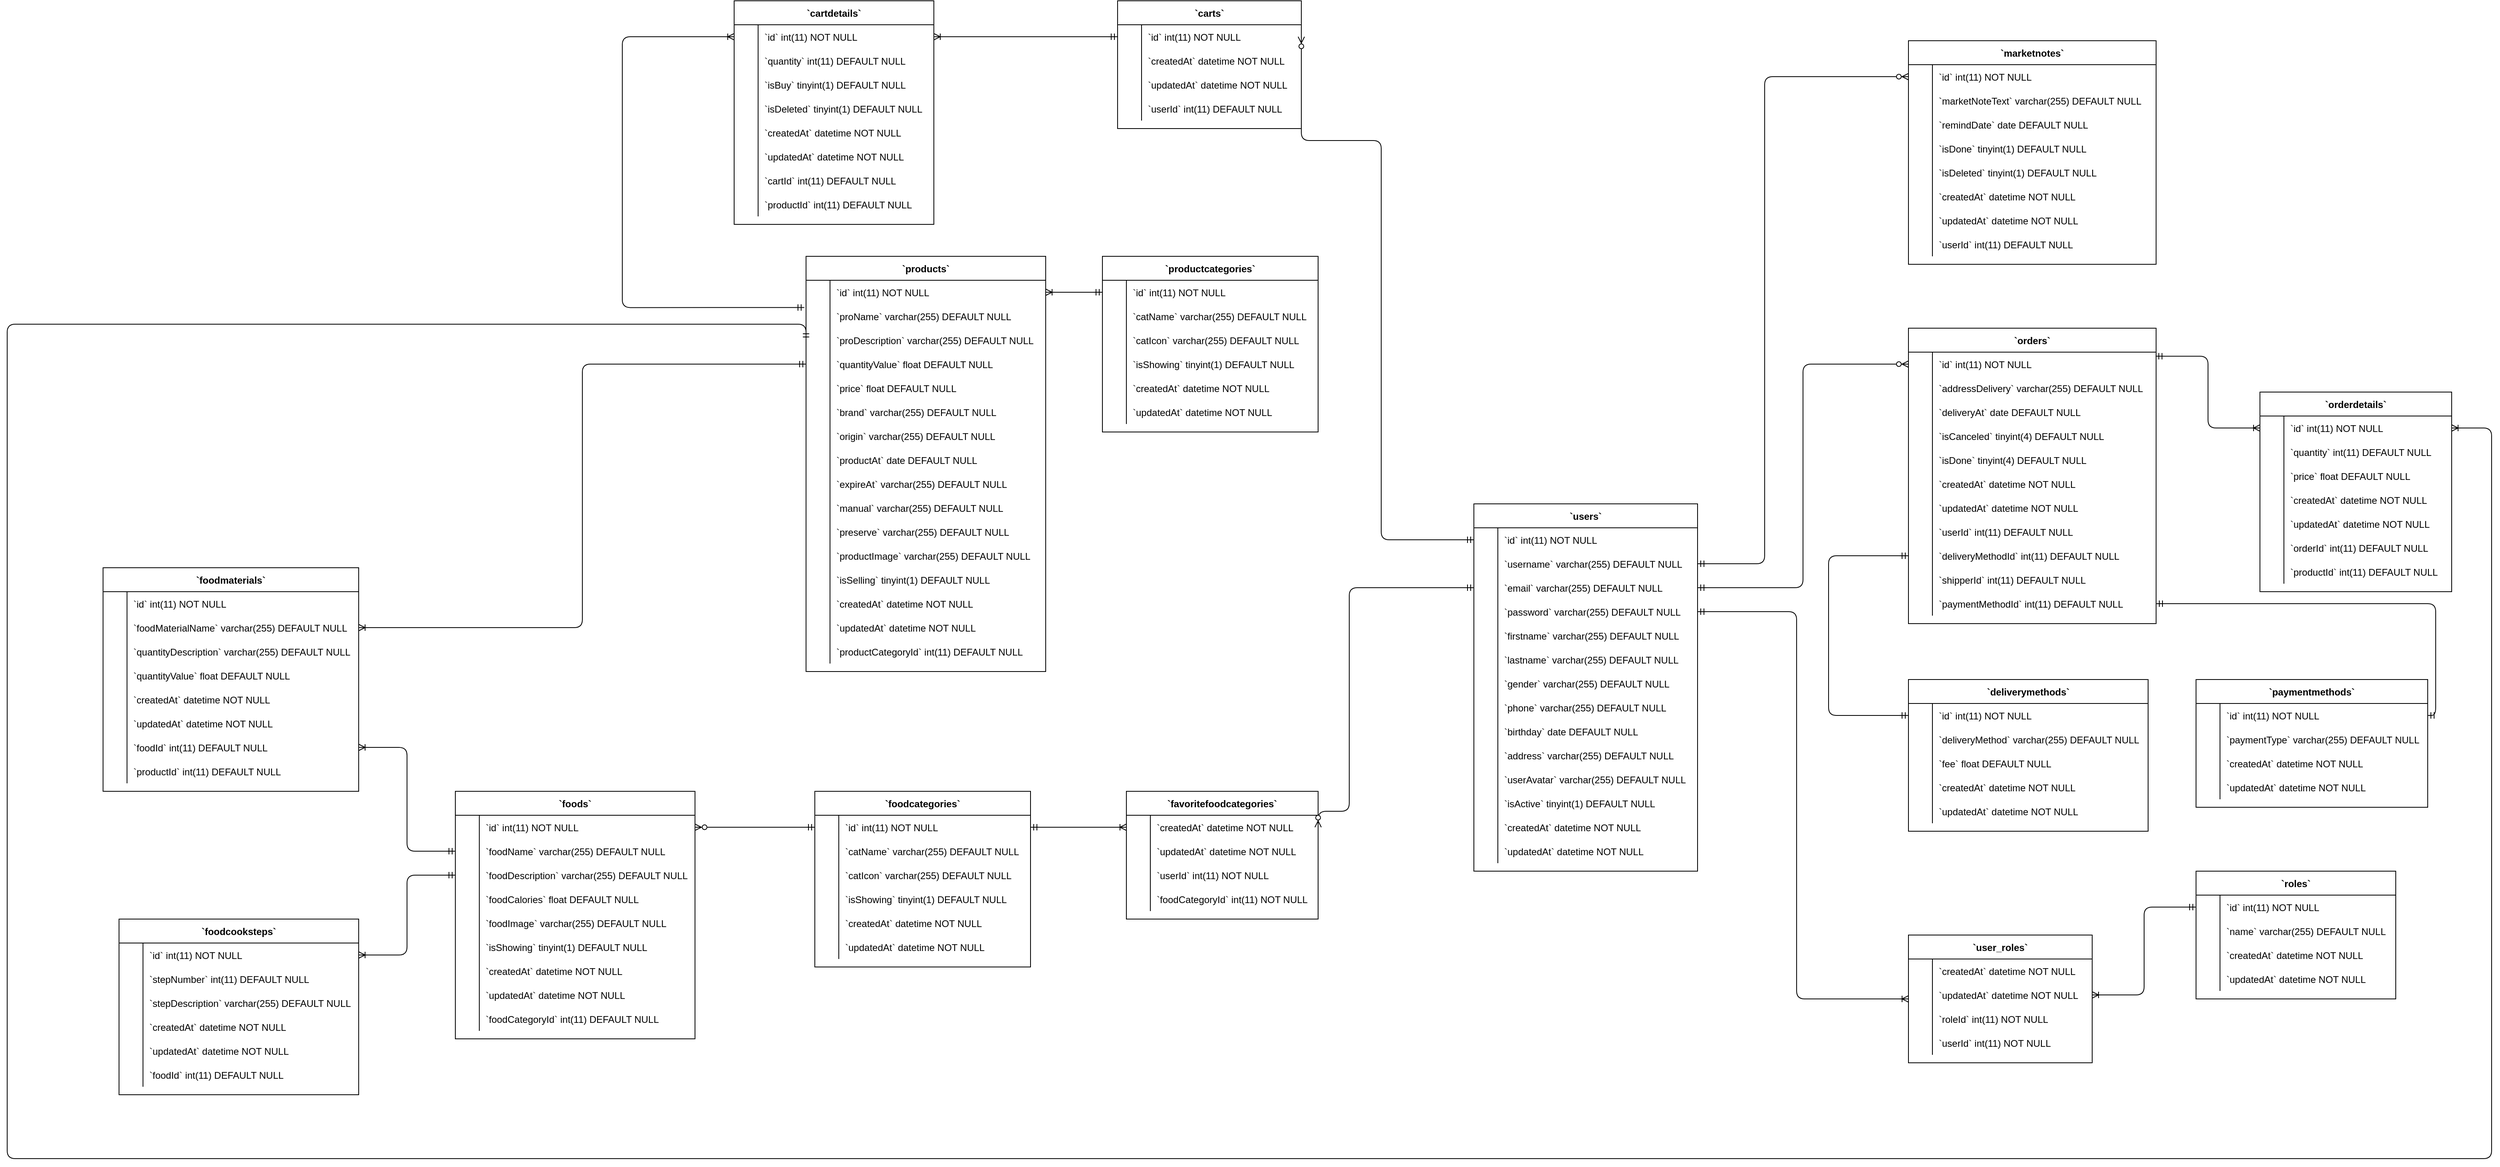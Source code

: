<mxfile version="16.0.3" type="device" pages="2"><diagram id="Ei9D5r_V7nnRlX56yE1B" name="class"><mxGraphModel dx="7648" dy="3629" grid="0" gridSize="10" guides="1" tooltips="1" connect="1" arrows="1" fold="1" page="1" pageScale="1" pageWidth="827" pageHeight="1169" math="0" shadow="0"><root><mxCell id="0"/><mxCell id="1" parent="0"/><mxCell id="axqCMx8-AqnFMnhMdi-2-46" value="`cartdetails`" style="shape=table;startSize=30;container=1;collapsible=1;childLayout=tableLayout;fixedRows=1;rowLines=0;fontStyle=1;align=center;resizeLast=1;" vertex="1" parent="1"><mxGeometry x="-2290" y="-410" width="250" height="280" as="geometry"/></mxCell><mxCell id="axqCMx8-AqnFMnhMdi-2-47" value="" style="shape=partialRectangle;collapsible=0;dropTarget=0;pointerEvents=0;fillColor=none;points=[[0,0.5],[1,0.5]];portConstraint=eastwest;top=0;left=0;right=0;bottom=0;" vertex="1" parent="axqCMx8-AqnFMnhMdi-2-46"><mxGeometry y="30" width="250" height="30" as="geometry"/></mxCell><mxCell id="axqCMx8-AqnFMnhMdi-2-48" value="" style="shape=partialRectangle;overflow=hidden;connectable=0;fillColor=none;top=0;left=0;bottom=0;right=0;" vertex="1" parent="axqCMx8-AqnFMnhMdi-2-47"><mxGeometry width="30" height="30" as="geometry"><mxRectangle width="30" height="30" as="alternateBounds"/></mxGeometry></mxCell><mxCell id="axqCMx8-AqnFMnhMdi-2-49" value="`id` int(11) NOT NULL" style="shape=partialRectangle;overflow=hidden;connectable=0;fillColor=none;top=0;left=0;bottom=0;right=0;align=left;spacingLeft=6;" vertex="1" parent="axqCMx8-AqnFMnhMdi-2-47"><mxGeometry x="30" width="220" height="30" as="geometry"><mxRectangle width="220" height="30" as="alternateBounds"/></mxGeometry></mxCell><mxCell id="axqCMx8-AqnFMnhMdi-2-50" value="" style="shape=partialRectangle;collapsible=0;dropTarget=0;pointerEvents=0;fillColor=none;points=[[0,0.5],[1,0.5]];portConstraint=eastwest;top=0;left=0;right=0;bottom=0;" vertex="1" parent="axqCMx8-AqnFMnhMdi-2-46"><mxGeometry y="60" width="250" height="30" as="geometry"/></mxCell><mxCell id="axqCMx8-AqnFMnhMdi-2-51" value="" style="shape=partialRectangle;overflow=hidden;connectable=0;fillColor=none;top=0;left=0;bottom=0;right=0;" vertex="1" parent="axqCMx8-AqnFMnhMdi-2-50"><mxGeometry width="30" height="30" as="geometry"><mxRectangle width="30" height="30" as="alternateBounds"/></mxGeometry></mxCell><mxCell id="axqCMx8-AqnFMnhMdi-2-52" value="`quantity` int(11) DEFAULT NULL" style="shape=partialRectangle;overflow=hidden;connectable=0;fillColor=none;top=0;left=0;bottom=0;right=0;align=left;spacingLeft=6;" vertex="1" parent="axqCMx8-AqnFMnhMdi-2-50"><mxGeometry x="30" width="220" height="30" as="geometry"><mxRectangle width="220" height="30" as="alternateBounds"/></mxGeometry></mxCell><mxCell id="axqCMx8-AqnFMnhMdi-2-53" value="" style="shape=partialRectangle;collapsible=0;dropTarget=0;pointerEvents=0;fillColor=none;points=[[0,0.5],[1,0.5]];portConstraint=eastwest;top=0;left=0;right=0;bottom=0;" vertex="1" parent="axqCMx8-AqnFMnhMdi-2-46"><mxGeometry y="90" width="250" height="30" as="geometry"/></mxCell><mxCell id="axqCMx8-AqnFMnhMdi-2-54" value="" style="shape=partialRectangle;overflow=hidden;connectable=0;fillColor=none;top=0;left=0;bottom=0;right=0;" vertex="1" parent="axqCMx8-AqnFMnhMdi-2-53"><mxGeometry width="30" height="30" as="geometry"><mxRectangle width="30" height="30" as="alternateBounds"/></mxGeometry></mxCell><mxCell id="axqCMx8-AqnFMnhMdi-2-55" value="`isBuy` tinyint(1) DEFAULT NULL" style="shape=partialRectangle;overflow=hidden;connectable=0;fillColor=none;top=0;left=0;bottom=0;right=0;align=left;spacingLeft=6;" vertex="1" parent="axqCMx8-AqnFMnhMdi-2-53"><mxGeometry x="30" width="220" height="30" as="geometry"><mxRectangle width="220" height="30" as="alternateBounds"/></mxGeometry></mxCell><mxCell id="axqCMx8-AqnFMnhMdi-2-56" value="" style="shape=partialRectangle;collapsible=0;dropTarget=0;pointerEvents=0;fillColor=none;points=[[0,0.5],[1,0.5]];portConstraint=eastwest;top=0;left=0;right=0;bottom=0;" vertex="1" parent="axqCMx8-AqnFMnhMdi-2-46"><mxGeometry y="120" width="250" height="30" as="geometry"/></mxCell><mxCell id="axqCMx8-AqnFMnhMdi-2-57" value="" style="shape=partialRectangle;overflow=hidden;connectable=0;fillColor=none;top=0;left=0;bottom=0;right=0;" vertex="1" parent="axqCMx8-AqnFMnhMdi-2-56"><mxGeometry width="30" height="30" as="geometry"><mxRectangle width="30" height="30" as="alternateBounds"/></mxGeometry></mxCell><mxCell id="axqCMx8-AqnFMnhMdi-2-58" value="`isDeleted` tinyint(1) DEFAULT NULL" style="shape=partialRectangle;overflow=hidden;connectable=0;fillColor=none;top=0;left=0;bottom=0;right=0;align=left;spacingLeft=6;" vertex="1" parent="axqCMx8-AqnFMnhMdi-2-56"><mxGeometry x="30" width="220" height="30" as="geometry"><mxRectangle width="220" height="30" as="alternateBounds"/></mxGeometry></mxCell><mxCell id="axqCMx8-AqnFMnhMdi-2-59" value="" style="shape=partialRectangle;collapsible=0;dropTarget=0;pointerEvents=0;fillColor=none;points=[[0,0.5],[1,0.5]];portConstraint=eastwest;top=0;left=0;right=0;bottom=0;" vertex="1" parent="axqCMx8-AqnFMnhMdi-2-46"><mxGeometry y="150" width="250" height="30" as="geometry"/></mxCell><mxCell id="axqCMx8-AqnFMnhMdi-2-60" value="" style="shape=partialRectangle;overflow=hidden;connectable=0;fillColor=none;top=0;left=0;bottom=0;right=0;" vertex="1" parent="axqCMx8-AqnFMnhMdi-2-59"><mxGeometry width="30" height="30" as="geometry"><mxRectangle width="30" height="30" as="alternateBounds"/></mxGeometry></mxCell><mxCell id="axqCMx8-AqnFMnhMdi-2-61" value="`createdAt` datetime NOT NULL" style="shape=partialRectangle;overflow=hidden;connectable=0;fillColor=none;top=0;left=0;bottom=0;right=0;align=left;spacingLeft=6;" vertex="1" parent="axqCMx8-AqnFMnhMdi-2-59"><mxGeometry x="30" width="220" height="30" as="geometry"><mxRectangle width="220" height="30" as="alternateBounds"/></mxGeometry></mxCell><mxCell id="axqCMx8-AqnFMnhMdi-2-62" value="" style="shape=partialRectangle;collapsible=0;dropTarget=0;pointerEvents=0;fillColor=none;points=[[0,0.5],[1,0.5]];portConstraint=eastwest;top=0;left=0;right=0;bottom=0;" vertex="1" parent="axqCMx8-AqnFMnhMdi-2-46"><mxGeometry y="180" width="250" height="30" as="geometry"/></mxCell><mxCell id="axqCMx8-AqnFMnhMdi-2-63" value="" style="shape=partialRectangle;overflow=hidden;connectable=0;fillColor=none;top=0;left=0;bottom=0;right=0;" vertex="1" parent="axqCMx8-AqnFMnhMdi-2-62"><mxGeometry width="30" height="30" as="geometry"><mxRectangle width="30" height="30" as="alternateBounds"/></mxGeometry></mxCell><mxCell id="axqCMx8-AqnFMnhMdi-2-64" value="`updatedAt` datetime NOT NULL" style="shape=partialRectangle;overflow=hidden;connectable=0;fillColor=none;top=0;left=0;bottom=0;right=0;align=left;spacingLeft=6;" vertex="1" parent="axqCMx8-AqnFMnhMdi-2-62"><mxGeometry x="30" width="220" height="30" as="geometry"><mxRectangle width="220" height="30" as="alternateBounds"/></mxGeometry></mxCell><mxCell id="axqCMx8-AqnFMnhMdi-2-65" value="" style="shape=partialRectangle;collapsible=0;dropTarget=0;pointerEvents=0;fillColor=none;points=[[0,0.5],[1,0.5]];portConstraint=eastwest;top=0;left=0;right=0;bottom=0;" vertex="1" parent="axqCMx8-AqnFMnhMdi-2-46"><mxGeometry y="210" width="250" height="30" as="geometry"/></mxCell><mxCell id="axqCMx8-AqnFMnhMdi-2-66" value="" style="shape=partialRectangle;overflow=hidden;connectable=0;fillColor=none;top=0;left=0;bottom=0;right=0;" vertex="1" parent="axqCMx8-AqnFMnhMdi-2-65"><mxGeometry width="30" height="30" as="geometry"><mxRectangle width="30" height="30" as="alternateBounds"/></mxGeometry></mxCell><mxCell id="axqCMx8-AqnFMnhMdi-2-67" value="`cartId` int(11) DEFAULT NULL" style="shape=partialRectangle;overflow=hidden;connectable=0;fillColor=none;top=0;left=0;bottom=0;right=0;align=left;spacingLeft=6;" vertex="1" parent="axqCMx8-AqnFMnhMdi-2-65"><mxGeometry x="30" width="220" height="30" as="geometry"><mxRectangle width="220" height="30" as="alternateBounds"/></mxGeometry></mxCell><mxCell id="axqCMx8-AqnFMnhMdi-2-68" value="" style="shape=partialRectangle;collapsible=0;dropTarget=0;pointerEvents=0;fillColor=none;points=[[0,0.5],[1,0.5]];portConstraint=eastwest;top=0;left=0;right=0;bottom=0;" vertex="1" parent="axqCMx8-AqnFMnhMdi-2-46"><mxGeometry y="240" width="250" height="30" as="geometry"/></mxCell><mxCell id="axqCMx8-AqnFMnhMdi-2-69" value="" style="shape=partialRectangle;overflow=hidden;connectable=0;fillColor=none;top=0;left=0;bottom=0;right=0;" vertex="1" parent="axqCMx8-AqnFMnhMdi-2-68"><mxGeometry width="30" height="30" as="geometry"><mxRectangle width="30" height="30" as="alternateBounds"/></mxGeometry></mxCell><mxCell id="axqCMx8-AqnFMnhMdi-2-70" value="`productId` int(11) DEFAULT NULL" style="shape=partialRectangle;overflow=hidden;connectable=0;fillColor=none;top=0;left=0;bottom=0;right=0;align=left;spacingLeft=6;" vertex="1" parent="axqCMx8-AqnFMnhMdi-2-68"><mxGeometry x="30" width="220" height="30" as="geometry"><mxRectangle width="220" height="30" as="alternateBounds"/></mxGeometry></mxCell><mxCell id="axqCMx8-AqnFMnhMdi-2-71" value="`carts`" style="shape=table;startSize=30;container=1;collapsible=1;childLayout=tableLayout;fixedRows=1;rowLines=0;fontStyle=1;align=center;resizeLast=1;" vertex="1" parent="1"><mxGeometry x="-1810" y="-410" width="230" height="160" as="geometry"/></mxCell><mxCell id="axqCMx8-AqnFMnhMdi-2-72" value="" style="shape=partialRectangle;collapsible=0;dropTarget=0;pointerEvents=0;fillColor=none;points=[[0,0.5],[1,0.5]];portConstraint=eastwest;top=0;left=0;right=0;bottom=0;" vertex="1" parent="axqCMx8-AqnFMnhMdi-2-71"><mxGeometry y="30" width="230" height="30" as="geometry"/></mxCell><mxCell id="axqCMx8-AqnFMnhMdi-2-73" value="" style="shape=partialRectangle;overflow=hidden;connectable=0;fillColor=none;top=0;left=0;bottom=0;right=0;" vertex="1" parent="axqCMx8-AqnFMnhMdi-2-72"><mxGeometry width="30" height="30" as="geometry"><mxRectangle width="30" height="30" as="alternateBounds"/></mxGeometry></mxCell><mxCell id="axqCMx8-AqnFMnhMdi-2-74" value="`id` int(11) NOT NULL" style="shape=partialRectangle;overflow=hidden;connectable=0;fillColor=none;top=0;left=0;bottom=0;right=0;align=left;spacingLeft=6;" vertex="1" parent="axqCMx8-AqnFMnhMdi-2-72"><mxGeometry x="30" width="200" height="30" as="geometry"><mxRectangle width="200" height="30" as="alternateBounds"/></mxGeometry></mxCell><mxCell id="axqCMx8-AqnFMnhMdi-2-75" value="" style="shape=partialRectangle;collapsible=0;dropTarget=0;pointerEvents=0;fillColor=none;points=[[0,0.5],[1,0.5]];portConstraint=eastwest;top=0;left=0;right=0;bottom=0;" vertex="1" parent="axqCMx8-AqnFMnhMdi-2-71"><mxGeometry y="60" width="230" height="30" as="geometry"/></mxCell><mxCell id="axqCMx8-AqnFMnhMdi-2-76" value="" style="shape=partialRectangle;overflow=hidden;connectable=0;fillColor=none;top=0;left=0;bottom=0;right=0;" vertex="1" parent="axqCMx8-AqnFMnhMdi-2-75"><mxGeometry width="30" height="30" as="geometry"><mxRectangle width="30" height="30" as="alternateBounds"/></mxGeometry></mxCell><mxCell id="axqCMx8-AqnFMnhMdi-2-77" value="`createdAt` datetime NOT NULL" style="shape=partialRectangle;overflow=hidden;connectable=0;fillColor=none;top=0;left=0;bottom=0;right=0;align=left;spacingLeft=6;" vertex="1" parent="axqCMx8-AqnFMnhMdi-2-75"><mxGeometry x="30" width="200" height="30" as="geometry"><mxRectangle width="200" height="30" as="alternateBounds"/></mxGeometry></mxCell><mxCell id="axqCMx8-AqnFMnhMdi-2-78" value="" style="shape=partialRectangle;collapsible=0;dropTarget=0;pointerEvents=0;fillColor=none;points=[[0,0.5],[1,0.5]];portConstraint=eastwest;top=0;left=0;right=0;bottom=0;" vertex="1" parent="axqCMx8-AqnFMnhMdi-2-71"><mxGeometry y="90" width="230" height="30" as="geometry"/></mxCell><mxCell id="axqCMx8-AqnFMnhMdi-2-79" value="" style="shape=partialRectangle;overflow=hidden;connectable=0;fillColor=none;top=0;left=0;bottom=0;right=0;" vertex="1" parent="axqCMx8-AqnFMnhMdi-2-78"><mxGeometry width="30" height="30" as="geometry"><mxRectangle width="30" height="30" as="alternateBounds"/></mxGeometry></mxCell><mxCell id="axqCMx8-AqnFMnhMdi-2-80" value="`updatedAt` datetime NOT NULL" style="shape=partialRectangle;overflow=hidden;connectable=0;fillColor=none;top=0;left=0;bottom=0;right=0;align=left;spacingLeft=6;" vertex="1" parent="axqCMx8-AqnFMnhMdi-2-78"><mxGeometry x="30" width="200" height="30" as="geometry"><mxRectangle width="200" height="30" as="alternateBounds"/></mxGeometry></mxCell><mxCell id="axqCMx8-AqnFMnhMdi-2-81" value="" style="shape=partialRectangle;collapsible=0;dropTarget=0;pointerEvents=0;fillColor=none;points=[[0,0.5],[1,0.5]];portConstraint=eastwest;top=0;left=0;right=0;bottom=0;" vertex="1" parent="axqCMx8-AqnFMnhMdi-2-71"><mxGeometry y="120" width="230" height="30" as="geometry"/></mxCell><mxCell id="axqCMx8-AqnFMnhMdi-2-82" value="" style="shape=partialRectangle;overflow=hidden;connectable=0;fillColor=none;top=0;left=0;bottom=0;right=0;" vertex="1" parent="axqCMx8-AqnFMnhMdi-2-81"><mxGeometry width="30" height="30" as="geometry"><mxRectangle width="30" height="30" as="alternateBounds"/></mxGeometry></mxCell><mxCell id="axqCMx8-AqnFMnhMdi-2-83" value="`userId` int(11) DEFAULT NULL" style="shape=partialRectangle;overflow=hidden;connectable=0;fillColor=none;top=0;left=0;bottom=0;right=0;align=left;spacingLeft=6;" vertex="1" parent="axqCMx8-AqnFMnhMdi-2-81"><mxGeometry x="30" width="200" height="30" as="geometry"><mxRectangle width="200" height="30" as="alternateBounds"/></mxGeometry></mxCell><mxCell id="axqCMx8-AqnFMnhMdi-2-84" value="`deliverymethods`" style="shape=table;startSize=30;container=1;collapsible=1;childLayout=tableLayout;fixedRows=1;rowLines=0;fontStyle=1;align=center;resizeLast=1;" vertex="1" parent="1"><mxGeometry x="-820" y="440" width="300" height="190" as="geometry"/></mxCell><mxCell id="axqCMx8-AqnFMnhMdi-2-85" value="" style="shape=partialRectangle;collapsible=0;dropTarget=0;pointerEvents=0;fillColor=none;points=[[0,0.5],[1,0.5]];portConstraint=eastwest;top=0;left=0;right=0;bottom=0;" vertex="1" parent="axqCMx8-AqnFMnhMdi-2-84"><mxGeometry y="30" width="300" height="30" as="geometry"/></mxCell><mxCell id="axqCMx8-AqnFMnhMdi-2-86" value="" style="shape=partialRectangle;overflow=hidden;connectable=0;fillColor=none;top=0;left=0;bottom=0;right=0;" vertex="1" parent="axqCMx8-AqnFMnhMdi-2-85"><mxGeometry width="30" height="30" as="geometry"><mxRectangle width="30" height="30" as="alternateBounds"/></mxGeometry></mxCell><mxCell id="axqCMx8-AqnFMnhMdi-2-87" value="`id` int(11) NOT NULL" style="shape=partialRectangle;overflow=hidden;connectable=0;fillColor=none;top=0;left=0;bottom=0;right=0;align=left;spacingLeft=6;" vertex="1" parent="axqCMx8-AqnFMnhMdi-2-85"><mxGeometry x="30" width="270" height="30" as="geometry"><mxRectangle width="270" height="30" as="alternateBounds"/></mxGeometry></mxCell><mxCell id="axqCMx8-AqnFMnhMdi-2-88" value="" style="shape=partialRectangle;collapsible=0;dropTarget=0;pointerEvents=0;fillColor=none;points=[[0,0.5],[1,0.5]];portConstraint=eastwest;top=0;left=0;right=0;bottom=0;" vertex="1" parent="axqCMx8-AqnFMnhMdi-2-84"><mxGeometry y="60" width="300" height="30" as="geometry"/></mxCell><mxCell id="axqCMx8-AqnFMnhMdi-2-89" value="" style="shape=partialRectangle;overflow=hidden;connectable=0;fillColor=none;top=0;left=0;bottom=0;right=0;" vertex="1" parent="axqCMx8-AqnFMnhMdi-2-88"><mxGeometry width="30" height="30" as="geometry"><mxRectangle width="30" height="30" as="alternateBounds"/></mxGeometry></mxCell><mxCell id="axqCMx8-AqnFMnhMdi-2-90" value="`deliveryMethod` varchar(255) DEFAULT NULL" style="shape=partialRectangle;overflow=hidden;connectable=0;fillColor=none;top=0;left=0;bottom=0;right=0;align=left;spacingLeft=6;" vertex="1" parent="axqCMx8-AqnFMnhMdi-2-88"><mxGeometry x="30" width="270" height="30" as="geometry"><mxRectangle width="270" height="30" as="alternateBounds"/></mxGeometry></mxCell><mxCell id="axqCMx8-AqnFMnhMdi-2-91" value="" style="shape=partialRectangle;collapsible=0;dropTarget=0;pointerEvents=0;fillColor=none;points=[[0,0.5],[1,0.5]];portConstraint=eastwest;top=0;left=0;right=0;bottom=0;" vertex="1" parent="axqCMx8-AqnFMnhMdi-2-84"><mxGeometry y="90" width="300" height="30" as="geometry"/></mxCell><mxCell id="axqCMx8-AqnFMnhMdi-2-92" value="" style="shape=partialRectangle;overflow=hidden;connectable=0;fillColor=none;top=0;left=0;bottom=0;right=0;" vertex="1" parent="axqCMx8-AqnFMnhMdi-2-91"><mxGeometry width="30" height="30" as="geometry"><mxRectangle width="30" height="30" as="alternateBounds"/></mxGeometry></mxCell><mxCell id="axqCMx8-AqnFMnhMdi-2-93" value="`fee` float DEFAULT NULL" style="shape=partialRectangle;overflow=hidden;connectable=0;fillColor=none;top=0;left=0;bottom=0;right=0;align=left;spacingLeft=6;" vertex="1" parent="axqCMx8-AqnFMnhMdi-2-91"><mxGeometry x="30" width="270" height="30" as="geometry"><mxRectangle width="270" height="30" as="alternateBounds"/></mxGeometry></mxCell><mxCell id="axqCMx8-AqnFMnhMdi-2-94" value="" style="shape=partialRectangle;collapsible=0;dropTarget=0;pointerEvents=0;fillColor=none;points=[[0,0.5],[1,0.5]];portConstraint=eastwest;top=0;left=0;right=0;bottom=0;" vertex="1" parent="axqCMx8-AqnFMnhMdi-2-84"><mxGeometry y="120" width="300" height="30" as="geometry"/></mxCell><mxCell id="axqCMx8-AqnFMnhMdi-2-95" value="" style="shape=partialRectangle;overflow=hidden;connectable=0;fillColor=none;top=0;left=0;bottom=0;right=0;" vertex="1" parent="axqCMx8-AqnFMnhMdi-2-94"><mxGeometry width="30" height="30" as="geometry"><mxRectangle width="30" height="30" as="alternateBounds"/></mxGeometry></mxCell><mxCell id="axqCMx8-AqnFMnhMdi-2-96" value="`createdAt` datetime NOT NULL" style="shape=partialRectangle;overflow=hidden;connectable=0;fillColor=none;top=0;left=0;bottom=0;right=0;align=left;spacingLeft=6;" vertex="1" parent="axqCMx8-AqnFMnhMdi-2-94"><mxGeometry x="30" width="270" height="30" as="geometry"><mxRectangle width="270" height="30" as="alternateBounds"/></mxGeometry></mxCell><mxCell id="axqCMx8-AqnFMnhMdi-2-97" value="" style="shape=partialRectangle;collapsible=0;dropTarget=0;pointerEvents=0;fillColor=none;points=[[0,0.5],[1,0.5]];portConstraint=eastwest;top=0;left=0;right=0;bottom=0;" vertex="1" parent="axqCMx8-AqnFMnhMdi-2-84"><mxGeometry y="150" width="300" height="30" as="geometry"/></mxCell><mxCell id="axqCMx8-AqnFMnhMdi-2-98" value="" style="shape=partialRectangle;overflow=hidden;connectable=0;fillColor=none;top=0;left=0;bottom=0;right=0;" vertex="1" parent="axqCMx8-AqnFMnhMdi-2-97"><mxGeometry width="30" height="30" as="geometry"><mxRectangle width="30" height="30" as="alternateBounds"/></mxGeometry></mxCell><mxCell id="axqCMx8-AqnFMnhMdi-2-99" value="`updatedAt` datetime NOT NULL" style="shape=partialRectangle;overflow=hidden;connectable=0;fillColor=none;top=0;left=0;bottom=0;right=0;align=left;spacingLeft=6;" vertex="1" parent="axqCMx8-AqnFMnhMdi-2-97"><mxGeometry x="30" width="270" height="30" as="geometry"><mxRectangle width="270" height="30" as="alternateBounds"/></mxGeometry></mxCell><mxCell id="axqCMx8-AqnFMnhMdi-2-100" value="`favoritefoodcategories`" style="shape=table;startSize=30;container=1;collapsible=1;childLayout=tableLayout;fixedRows=1;rowLines=0;fontStyle=1;align=center;resizeLast=1;" vertex="1" parent="1"><mxGeometry x="-1799" y="580" width="240" height="160" as="geometry"/></mxCell><mxCell id="axqCMx8-AqnFMnhMdi-2-101" value="" style="shape=partialRectangle;collapsible=0;dropTarget=0;pointerEvents=0;fillColor=none;points=[[0,0.5],[1,0.5]];portConstraint=eastwest;top=0;left=0;right=0;bottom=0;" vertex="1" parent="axqCMx8-AqnFMnhMdi-2-100"><mxGeometry y="30" width="240" height="30" as="geometry"/></mxCell><mxCell id="axqCMx8-AqnFMnhMdi-2-102" value="" style="shape=partialRectangle;overflow=hidden;connectable=0;fillColor=none;top=0;left=0;bottom=0;right=0;" vertex="1" parent="axqCMx8-AqnFMnhMdi-2-101"><mxGeometry width="30" height="30" as="geometry"><mxRectangle width="30" height="30" as="alternateBounds"/></mxGeometry></mxCell><mxCell id="axqCMx8-AqnFMnhMdi-2-103" value="`createdAt` datetime NOT NULL" style="shape=partialRectangle;overflow=hidden;connectable=0;fillColor=none;top=0;left=0;bottom=0;right=0;align=left;spacingLeft=6;" vertex="1" parent="axqCMx8-AqnFMnhMdi-2-101"><mxGeometry x="30" width="210" height="30" as="geometry"><mxRectangle width="210" height="30" as="alternateBounds"/></mxGeometry></mxCell><mxCell id="axqCMx8-AqnFMnhMdi-2-104" value="" style="shape=partialRectangle;collapsible=0;dropTarget=0;pointerEvents=0;fillColor=none;points=[[0,0.5],[1,0.5]];portConstraint=eastwest;top=0;left=0;right=0;bottom=0;" vertex="1" parent="axqCMx8-AqnFMnhMdi-2-100"><mxGeometry y="60" width="240" height="30" as="geometry"/></mxCell><mxCell id="axqCMx8-AqnFMnhMdi-2-105" value="" style="shape=partialRectangle;overflow=hidden;connectable=0;fillColor=none;top=0;left=0;bottom=0;right=0;" vertex="1" parent="axqCMx8-AqnFMnhMdi-2-104"><mxGeometry width="30" height="30" as="geometry"><mxRectangle width="30" height="30" as="alternateBounds"/></mxGeometry></mxCell><mxCell id="axqCMx8-AqnFMnhMdi-2-106" value="`updatedAt` datetime NOT NULL" style="shape=partialRectangle;overflow=hidden;connectable=0;fillColor=none;top=0;left=0;bottom=0;right=0;align=left;spacingLeft=6;" vertex="1" parent="axqCMx8-AqnFMnhMdi-2-104"><mxGeometry x="30" width="210" height="30" as="geometry"><mxRectangle width="210" height="30" as="alternateBounds"/></mxGeometry></mxCell><mxCell id="axqCMx8-AqnFMnhMdi-2-107" value="" style="shape=partialRectangle;collapsible=0;dropTarget=0;pointerEvents=0;fillColor=none;points=[[0,0.5],[1,0.5]];portConstraint=eastwest;top=0;left=0;right=0;bottom=0;" vertex="1" parent="axqCMx8-AqnFMnhMdi-2-100"><mxGeometry y="90" width="240" height="30" as="geometry"/></mxCell><mxCell id="axqCMx8-AqnFMnhMdi-2-108" value="" style="shape=partialRectangle;overflow=hidden;connectable=0;fillColor=none;top=0;left=0;bottom=0;right=0;" vertex="1" parent="axqCMx8-AqnFMnhMdi-2-107"><mxGeometry width="30" height="30" as="geometry"><mxRectangle width="30" height="30" as="alternateBounds"/></mxGeometry></mxCell><mxCell id="axqCMx8-AqnFMnhMdi-2-109" value="`userId` int(11) NOT NULL" style="shape=partialRectangle;overflow=hidden;connectable=0;fillColor=none;top=0;left=0;bottom=0;right=0;align=left;spacingLeft=6;" vertex="1" parent="axqCMx8-AqnFMnhMdi-2-107"><mxGeometry x="30" width="210" height="30" as="geometry"><mxRectangle width="210" height="30" as="alternateBounds"/></mxGeometry></mxCell><mxCell id="axqCMx8-AqnFMnhMdi-2-110" value="" style="shape=partialRectangle;collapsible=0;dropTarget=0;pointerEvents=0;fillColor=none;points=[[0,0.5],[1,0.5]];portConstraint=eastwest;top=0;left=0;right=0;bottom=0;" vertex="1" parent="axqCMx8-AqnFMnhMdi-2-100"><mxGeometry y="120" width="240" height="30" as="geometry"/></mxCell><mxCell id="axqCMx8-AqnFMnhMdi-2-111" value="" style="shape=partialRectangle;overflow=hidden;connectable=0;fillColor=none;top=0;left=0;bottom=0;right=0;" vertex="1" parent="axqCMx8-AqnFMnhMdi-2-110"><mxGeometry width="30" height="30" as="geometry"><mxRectangle width="30" height="30" as="alternateBounds"/></mxGeometry></mxCell><mxCell id="axqCMx8-AqnFMnhMdi-2-112" value="`foodCategoryId` int(11) NOT NULL" style="shape=partialRectangle;overflow=hidden;connectable=0;fillColor=none;top=0;left=0;bottom=0;right=0;align=left;spacingLeft=6;" vertex="1" parent="axqCMx8-AqnFMnhMdi-2-110"><mxGeometry x="30" width="210" height="30" as="geometry"><mxRectangle width="210" height="30" as="alternateBounds"/></mxGeometry></mxCell><mxCell id="axqCMx8-AqnFMnhMdi-2-113" value="`foodcategories`" style="shape=table;startSize=30;container=1;collapsible=1;childLayout=tableLayout;fixedRows=1;rowLines=0;fontStyle=1;align=center;resizeLast=1;" vertex="1" parent="1"><mxGeometry x="-2189" y="580" width="270" height="220" as="geometry"/></mxCell><mxCell id="axqCMx8-AqnFMnhMdi-2-114" value="" style="shape=partialRectangle;collapsible=0;dropTarget=0;pointerEvents=0;fillColor=none;points=[[0,0.5],[1,0.5]];portConstraint=eastwest;top=0;left=0;right=0;bottom=0;" vertex="1" parent="axqCMx8-AqnFMnhMdi-2-113"><mxGeometry y="30" width="270" height="30" as="geometry"/></mxCell><mxCell id="axqCMx8-AqnFMnhMdi-2-115" value="" style="shape=partialRectangle;overflow=hidden;connectable=0;fillColor=none;top=0;left=0;bottom=0;right=0;" vertex="1" parent="axqCMx8-AqnFMnhMdi-2-114"><mxGeometry width="30" height="30" as="geometry"><mxRectangle width="30" height="30" as="alternateBounds"/></mxGeometry></mxCell><mxCell id="axqCMx8-AqnFMnhMdi-2-116" value="`id` int(11) NOT NULL" style="shape=partialRectangle;overflow=hidden;connectable=0;fillColor=none;top=0;left=0;bottom=0;right=0;align=left;spacingLeft=6;" vertex="1" parent="axqCMx8-AqnFMnhMdi-2-114"><mxGeometry x="30" width="240" height="30" as="geometry"><mxRectangle width="240" height="30" as="alternateBounds"/></mxGeometry></mxCell><mxCell id="axqCMx8-AqnFMnhMdi-2-117" value="" style="shape=partialRectangle;collapsible=0;dropTarget=0;pointerEvents=0;fillColor=none;points=[[0,0.5],[1,0.5]];portConstraint=eastwest;top=0;left=0;right=0;bottom=0;" vertex="1" parent="axqCMx8-AqnFMnhMdi-2-113"><mxGeometry y="60" width="270" height="30" as="geometry"/></mxCell><mxCell id="axqCMx8-AqnFMnhMdi-2-118" value="" style="shape=partialRectangle;overflow=hidden;connectable=0;fillColor=none;top=0;left=0;bottom=0;right=0;" vertex="1" parent="axqCMx8-AqnFMnhMdi-2-117"><mxGeometry width="30" height="30" as="geometry"><mxRectangle width="30" height="30" as="alternateBounds"/></mxGeometry></mxCell><mxCell id="axqCMx8-AqnFMnhMdi-2-119" value="`catName` varchar(255) DEFAULT NULL" style="shape=partialRectangle;overflow=hidden;connectable=0;fillColor=none;top=0;left=0;bottom=0;right=0;align=left;spacingLeft=6;" vertex="1" parent="axqCMx8-AqnFMnhMdi-2-117"><mxGeometry x="30" width="240" height="30" as="geometry"><mxRectangle width="240" height="30" as="alternateBounds"/></mxGeometry></mxCell><mxCell id="axqCMx8-AqnFMnhMdi-2-120" value="" style="shape=partialRectangle;collapsible=0;dropTarget=0;pointerEvents=0;fillColor=none;points=[[0,0.5],[1,0.5]];portConstraint=eastwest;top=0;left=0;right=0;bottom=0;" vertex="1" parent="axqCMx8-AqnFMnhMdi-2-113"><mxGeometry y="90" width="270" height="30" as="geometry"/></mxCell><mxCell id="axqCMx8-AqnFMnhMdi-2-121" value="" style="shape=partialRectangle;overflow=hidden;connectable=0;fillColor=none;top=0;left=0;bottom=0;right=0;" vertex="1" parent="axqCMx8-AqnFMnhMdi-2-120"><mxGeometry width="30" height="30" as="geometry"><mxRectangle width="30" height="30" as="alternateBounds"/></mxGeometry></mxCell><mxCell id="axqCMx8-AqnFMnhMdi-2-122" value="`catIcon` varchar(255) DEFAULT NULL" style="shape=partialRectangle;overflow=hidden;connectable=0;fillColor=none;top=0;left=0;bottom=0;right=0;align=left;spacingLeft=6;" vertex="1" parent="axqCMx8-AqnFMnhMdi-2-120"><mxGeometry x="30" width="240" height="30" as="geometry"><mxRectangle width="240" height="30" as="alternateBounds"/></mxGeometry></mxCell><mxCell id="axqCMx8-AqnFMnhMdi-2-123" value="" style="shape=partialRectangle;collapsible=0;dropTarget=0;pointerEvents=0;fillColor=none;points=[[0,0.5],[1,0.5]];portConstraint=eastwest;top=0;left=0;right=0;bottom=0;" vertex="1" parent="axqCMx8-AqnFMnhMdi-2-113"><mxGeometry y="120" width="270" height="30" as="geometry"/></mxCell><mxCell id="axqCMx8-AqnFMnhMdi-2-124" value="" style="shape=partialRectangle;overflow=hidden;connectable=0;fillColor=none;top=0;left=0;bottom=0;right=0;" vertex="1" parent="axqCMx8-AqnFMnhMdi-2-123"><mxGeometry width="30" height="30" as="geometry"><mxRectangle width="30" height="30" as="alternateBounds"/></mxGeometry></mxCell><mxCell id="axqCMx8-AqnFMnhMdi-2-125" value="`isShowing` tinyint(1) DEFAULT NULL" style="shape=partialRectangle;overflow=hidden;connectable=0;fillColor=none;top=0;left=0;bottom=0;right=0;align=left;spacingLeft=6;" vertex="1" parent="axqCMx8-AqnFMnhMdi-2-123"><mxGeometry x="30" width="240" height="30" as="geometry"><mxRectangle width="240" height="30" as="alternateBounds"/></mxGeometry></mxCell><mxCell id="axqCMx8-AqnFMnhMdi-2-126" value="" style="shape=partialRectangle;collapsible=0;dropTarget=0;pointerEvents=0;fillColor=none;points=[[0,0.5],[1,0.5]];portConstraint=eastwest;top=0;left=0;right=0;bottom=0;" vertex="1" parent="axqCMx8-AqnFMnhMdi-2-113"><mxGeometry y="150" width="270" height="30" as="geometry"/></mxCell><mxCell id="axqCMx8-AqnFMnhMdi-2-127" value="" style="shape=partialRectangle;overflow=hidden;connectable=0;fillColor=none;top=0;left=0;bottom=0;right=0;" vertex="1" parent="axqCMx8-AqnFMnhMdi-2-126"><mxGeometry width="30" height="30" as="geometry"><mxRectangle width="30" height="30" as="alternateBounds"/></mxGeometry></mxCell><mxCell id="axqCMx8-AqnFMnhMdi-2-128" value="`createdAt` datetime NOT NULL" style="shape=partialRectangle;overflow=hidden;connectable=0;fillColor=none;top=0;left=0;bottom=0;right=0;align=left;spacingLeft=6;" vertex="1" parent="axqCMx8-AqnFMnhMdi-2-126"><mxGeometry x="30" width="240" height="30" as="geometry"><mxRectangle width="240" height="30" as="alternateBounds"/></mxGeometry></mxCell><mxCell id="axqCMx8-AqnFMnhMdi-2-129" value="" style="shape=partialRectangle;collapsible=0;dropTarget=0;pointerEvents=0;fillColor=none;points=[[0,0.5],[1,0.5]];portConstraint=eastwest;top=0;left=0;right=0;bottom=0;" vertex="1" parent="axqCMx8-AqnFMnhMdi-2-113"><mxGeometry y="180" width="270" height="30" as="geometry"/></mxCell><mxCell id="axqCMx8-AqnFMnhMdi-2-130" value="" style="shape=partialRectangle;overflow=hidden;connectable=0;fillColor=none;top=0;left=0;bottom=0;right=0;" vertex="1" parent="axqCMx8-AqnFMnhMdi-2-129"><mxGeometry width="30" height="30" as="geometry"><mxRectangle width="30" height="30" as="alternateBounds"/></mxGeometry></mxCell><mxCell id="axqCMx8-AqnFMnhMdi-2-131" value="`updatedAt` datetime NOT NULL" style="shape=partialRectangle;overflow=hidden;connectable=0;fillColor=none;top=0;left=0;bottom=0;right=0;align=left;spacingLeft=6;" vertex="1" parent="axqCMx8-AqnFMnhMdi-2-129"><mxGeometry x="30" width="240" height="30" as="geometry"><mxRectangle width="240" height="30" as="alternateBounds"/></mxGeometry></mxCell><mxCell id="axqCMx8-AqnFMnhMdi-2-132" value="`foodcooksteps`" style="shape=table;startSize=30;container=1;collapsible=1;childLayout=tableLayout;fixedRows=1;rowLines=0;fontStyle=1;align=center;resizeLast=1;" vertex="1" parent="1"><mxGeometry x="-3060" y="740" width="300" height="220" as="geometry"/></mxCell><mxCell id="axqCMx8-AqnFMnhMdi-2-133" value="" style="shape=partialRectangle;collapsible=0;dropTarget=0;pointerEvents=0;fillColor=none;points=[[0,0.5],[1,0.5]];portConstraint=eastwest;top=0;left=0;right=0;bottom=0;" vertex="1" parent="axqCMx8-AqnFMnhMdi-2-132"><mxGeometry y="30" width="300" height="30" as="geometry"/></mxCell><mxCell id="axqCMx8-AqnFMnhMdi-2-134" value="" style="shape=partialRectangle;overflow=hidden;connectable=0;fillColor=none;top=0;left=0;bottom=0;right=0;" vertex="1" parent="axqCMx8-AqnFMnhMdi-2-133"><mxGeometry width="30" height="30" as="geometry"><mxRectangle width="30" height="30" as="alternateBounds"/></mxGeometry></mxCell><mxCell id="axqCMx8-AqnFMnhMdi-2-135" value="`id` int(11) NOT NULL" style="shape=partialRectangle;overflow=hidden;connectable=0;fillColor=none;top=0;left=0;bottom=0;right=0;align=left;spacingLeft=6;" vertex="1" parent="axqCMx8-AqnFMnhMdi-2-133"><mxGeometry x="30" width="270" height="30" as="geometry"><mxRectangle width="270" height="30" as="alternateBounds"/></mxGeometry></mxCell><mxCell id="axqCMx8-AqnFMnhMdi-2-136" value="" style="shape=partialRectangle;collapsible=0;dropTarget=0;pointerEvents=0;fillColor=none;points=[[0,0.5],[1,0.5]];portConstraint=eastwest;top=0;left=0;right=0;bottom=0;" vertex="1" parent="axqCMx8-AqnFMnhMdi-2-132"><mxGeometry y="60" width="300" height="30" as="geometry"/></mxCell><mxCell id="axqCMx8-AqnFMnhMdi-2-137" value="" style="shape=partialRectangle;overflow=hidden;connectable=0;fillColor=none;top=0;left=0;bottom=0;right=0;" vertex="1" parent="axqCMx8-AqnFMnhMdi-2-136"><mxGeometry width="30" height="30" as="geometry"><mxRectangle width="30" height="30" as="alternateBounds"/></mxGeometry></mxCell><mxCell id="axqCMx8-AqnFMnhMdi-2-138" value="`stepNumber` int(11) DEFAULT NULL" style="shape=partialRectangle;overflow=hidden;connectable=0;fillColor=none;top=0;left=0;bottom=0;right=0;align=left;spacingLeft=6;" vertex="1" parent="axqCMx8-AqnFMnhMdi-2-136"><mxGeometry x="30" width="270" height="30" as="geometry"><mxRectangle width="270" height="30" as="alternateBounds"/></mxGeometry></mxCell><mxCell id="axqCMx8-AqnFMnhMdi-2-139" value="" style="shape=partialRectangle;collapsible=0;dropTarget=0;pointerEvents=0;fillColor=none;points=[[0,0.5],[1,0.5]];portConstraint=eastwest;top=0;left=0;right=0;bottom=0;" vertex="1" parent="axqCMx8-AqnFMnhMdi-2-132"><mxGeometry y="90" width="300" height="30" as="geometry"/></mxCell><mxCell id="axqCMx8-AqnFMnhMdi-2-140" value="" style="shape=partialRectangle;overflow=hidden;connectable=0;fillColor=none;top=0;left=0;bottom=0;right=0;" vertex="1" parent="axqCMx8-AqnFMnhMdi-2-139"><mxGeometry width="30" height="30" as="geometry"><mxRectangle width="30" height="30" as="alternateBounds"/></mxGeometry></mxCell><mxCell id="axqCMx8-AqnFMnhMdi-2-141" value="`stepDescription` varchar(255) DEFAULT NULL" style="shape=partialRectangle;overflow=hidden;connectable=0;fillColor=none;top=0;left=0;bottom=0;right=0;align=left;spacingLeft=6;" vertex="1" parent="axqCMx8-AqnFMnhMdi-2-139"><mxGeometry x="30" width="270" height="30" as="geometry"><mxRectangle width="270" height="30" as="alternateBounds"/></mxGeometry></mxCell><mxCell id="axqCMx8-AqnFMnhMdi-2-142" value="" style="shape=partialRectangle;collapsible=0;dropTarget=0;pointerEvents=0;fillColor=none;points=[[0,0.5],[1,0.5]];portConstraint=eastwest;top=0;left=0;right=0;bottom=0;" vertex="1" parent="axqCMx8-AqnFMnhMdi-2-132"><mxGeometry y="120" width="300" height="30" as="geometry"/></mxCell><mxCell id="axqCMx8-AqnFMnhMdi-2-143" value="" style="shape=partialRectangle;overflow=hidden;connectable=0;fillColor=none;top=0;left=0;bottom=0;right=0;" vertex="1" parent="axqCMx8-AqnFMnhMdi-2-142"><mxGeometry width="30" height="30" as="geometry"><mxRectangle width="30" height="30" as="alternateBounds"/></mxGeometry></mxCell><mxCell id="axqCMx8-AqnFMnhMdi-2-144" value="`createdAt` datetime NOT NULL" style="shape=partialRectangle;overflow=hidden;connectable=0;fillColor=none;top=0;left=0;bottom=0;right=0;align=left;spacingLeft=6;" vertex="1" parent="axqCMx8-AqnFMnhMdi-2-142"><mxGeometry x="30" width="270" height="30" as="geometry"><mxRectangle width="270" height="30" as="alternateBounds"/></mxGeometry></mxCell><mxCell id="axqCMx8-AqnFMnhMdi-2-145" value="" style="shape=partialRectangle;collapsible=0;dropTarget=0;pointerEvents=0;fillColor=none;points=[[0,0.5],[1,0.5]];portConstraint=eastwest;top=0;left=0;right=0;bottom=0;" vertex="1" parent="axqCMx8-AqnFMnhMdi-2-132"><mxGeometry y="150" width="300" height="30" as="geometry"/></mxCell><mxCell id="axqCMx8-AqnFMnhMdi-2-146" value="" style="shape=partialRectangle;overflow=hidden;connectable=0;fillColor=none;top=0;left=0;bottom=0;right=0;" vertex="1" parent="axqCMx8-AqnFMnhMdi-2-145"><mxGeometry width="30" height="30" as="geometry"><mxRectangle width="30" height="30" as="alternateBounds"/></mxGeometry></mxCell><mxCell id="axqCMx8-AqnFMnhMdi-2-147" value="`updatedAt` datetime NOT NULL" style="shape=partialRectangle;overflow=hidden;connectable=0;fillColor=none;top=0;left=0;bottom=0;right=0;align=left;spacingLeft=6;" vertex="1" parent="axqCMx8-AqnFMnhMdi-2-145"><mxGeometry x="30" width="270" height="30" as="geometry"><mxRectangle width="270" height="30" as="alternateBounds"/></mxGeometry></mxCell><mxCell id="axqCMx8-AqnFMnhMdi-2-148" value="" style="shape=partialRectangle;collapsible=0;dropTarget=0;pointerEvents=0;fillColor=none;points=[[0,0.5],[1,0.5]];portConstraint=eastwest;top=0;left=0;right=0;bottom=0;" vertex="1" parent="axqCMx8-AqnFMnhMdi-2-132"><mxGeometry y="180" width="300" height="30" as="geometry"/></mxCell><mxCell id="axqCMx8-AqnFMnhMdi-2-149" value="" style="shape=partialRectangle;overflow=hidden;connectable=0;fillColor=none;top=0;left=0;bottom=0;right=0;" vertex="1" parent="axqCMx8-AqnFMnhMdi-2-148"><mxGeometry width="30" height="30" as="geometry"><mxRectangle width="30" height="30" as="alternateBounds"/></mxGeometry></mxCell><mxCell id="axqCMx8-AqnFMnhMdi-2-150" value="`foodId` int(11) DEFAULT NULL" style="shape=partialRectangle;overflow=hidden;connectable=0;fillColor=none;top=0;left=0;bottom=0;right=0;align=left;spacingLeft=6;" vertex="1" parent="axqCMx8-AqnFMnhMdi-2-148"><mxGeometry x="30" width="270" height="30" as="geometry"><mxRectangle width="270" height="30" as="alternateBounds"/></mxGeometry></mxCell><mxCell id="axqCMx8-AqnFMnhMdi-2-151" value="`foodmaterials`" style="shape=table;startSize=30;container=1;collapsible=1;childLayout=tableLayout;fixedRows=1;rowLines=0;fontStyle=1;align=center;resizeLast=1;" vertex="1" parent="1"><mxGeometry x="-3080" y="300" width="320" height="280" as="geometry"/></mxCell><mxCell id="axqCMx8-AqnFMnhMdi-2-152" value="" style="shape=partialRectangle;collapsible=0;dropTarget=0;pointerEvents=0;fillColor=none;points=[[0,0.5],[1,0.5]];portConstraint=eastwest;top=0;left=0;right=0;bottom=0;" vertex="1" parent="axqCMx8-AqnFMnhMdi-2-151"><mxGeometry y="30" width="320" height="30" as="geometry"/></mxCell><mxCell id="axqCMx8-AqnFMnhMdi-2-153" value="" style="shape=partialRectangle;overflow=hidden;connectable=0;fillColor=none;top=0;left=0;bottom=0;right=0;" vertex="1" parent="axqCMx8-AqnFMnhMdi-2-152"><mxGeometry width="30" height="30" as="geometry"><mxRectangle width="30" height="30" as="alternateBounds"/></mxGeometry></mxCell><mxCell id="axqCMx8-AqnFMnhMdi-2-154" value="`id` int(11) NOT NULL" style="shape=partialRectangle;overflow=hidden;connectable=0;fillColor=none;top=0;left=0;bottom=0;right=0;align=left;spacingLeft=6;" vertex="1" parent="axqCMx8-AqnFMnhMdi-2-152"><mxGeometry x="30" width="290" height="30" as="geometry"><mxRectangle width="290" height="30" as="alternateBounds"/></mxGeometry></mxCell><mxCell id="axqCMx8-AqnFMnhMdi-2-155" value="" style="shape=partialRectangle;collapsible=0;dropTarget=0;pointerEvents=0;fillColor=none;points=[[0,0.5],[1,0.5]];portConstraint=eastwest;top=0;left=0;right=0;bottom=0;" vertex="1" parent="axqCMx8-AqnFMnhMdi-2-151"><mxGeometry y="60" width="320" height="30" as="geometry"/></mxCell><mxCell id="axqCMx8-AqnFMnhMdi-2-156" value="" style="shape=partialRectangle;overflow=hidden;connectable=0;fillColor=none;top=0;left=0;bottom=0;right=0;" vertex="1" parent="axqCMx8-AqnFMnhMdi-2-155"><mxGeometry width="30" height="30" as="geometry"><mxRectangle width="30" height="30" as="alternateBounds"/></mxGeometry></mxCell><mxCell id="axqCMx8-AqnFMnhMdi-2-157" value="`foodMaterialName` varchar(255) DEFAULT NULL" style="shape=partialRectangle;overflow=hidden;connectable=0;fillColor=none;top=0;left=0;bottom=0;right=0;align=left;spacingLeft=6;" vertex="1" parent="axqCMx8-AqnFMnhMdi-2-155"><mxGeometry x="30" width="290" height="30" as="geometry"><mxRectangle width="290" height="30" as="alternateBounds"/></mxGeometry></mxCell><mxCell id="axqCMx8-AqnFMnhMdi-2-158" value="" style="shape=partialRectangle;collapsible=0;dropTarget=0;pointerEvents=0;fillColor=none;points=[[0,0.5],[1,0.5]];portConstraint=eastwest;top=0;left=0;right=0;bottom=0;" vertex="1" parent="axqCMx8-AqnFMnhMdi-2-151"><mxGeometry y="90" width="320" height="30" as="geometry"/></mxCell><mxCell id="axqCMx8-AqnFMnhMdi-2-159" value="" style="shape=partialRectangle;overflow=hidden;connectable=0;fillColor=none;top=0;left=0;bottom=0;right=0;" vertex="1" parent="axqCMx8-AqnFMnhMdi-2-158"><mxGeometry width="30" height="30" as="geometry"><mxRectangle width="30" height="30" as="alternateBounds"/></mxGeometry></mxCell><mxCell id="axqCMx8-AqnFMnhMdi-2-160" value="`quantityDescription` varchar(255) DEFAULT NULL" style="shape=partialRectangle;overflow=hidden;connectable=0;fillColor=none;top=0;left=0;bottom=0;right=0;align=left;spacingLeft=6;" vertex="1" parent="axqCMx8-AqnFMnhMdi-2-158"><mxGeometry x="30" width="290" height="30" as="geometry"><mxRectangle width="290" height="30" as="alternateBounds"/></mxGeometry></mxCell><mxCell id="axqCMx8-AqnFMnhMdi-2-161" value="" style="shape=partialRectangle;collapsible=0;dropTarget=0;pointerEvents=0;fillColor=none;points=[[0,0.5],[1,0.5]];portConstraint=eastwest;top=0;left=0;right=0;bottom=0;" vertex="1" parent="axqCMx8-AqnFMnhMdi-2-151"><mxGeometry y="120" width="320" height="30" as="geometry"/></mxCell><mxCell id="axqCMx8-AqnFMnhMdi-2-162" value="" style="shape=partialRectangle;overflow=hidden;connectable=0;fillColor=none;top=0;left=0;bottom=0;right=0;" vertex="1" parent="axqCMx8-AqnFMnhMdi-2-161"><mxGeometry width="30" height="30" as="geometry"><mxRectangle width="30" height="30" as="alternateBounds"/></mxGeometry></mxCell><mxCell id="axqCMx8-AqnFMnhMdi-2-163" value="`quantityValue` float DEFAULT NULL" style="shape=partialRectangle;overflow=hidden;connectable=0;fillColor=none;top=0;left=0;bottom=0;right=0;align=left;spacingLeft=6;" vertex="1" parent="axqCMx8-AqnFMnhMdi-2-161"><mxGeometry x="30" width="290" height="30" as="geometry"><mxRectangle width="290" height="30" as="alternateBounds"/></mxGeometry></mxCell><mxCell id="axqCMx8-AqnFMnhMdi-2-164" value="" style="shape=partialRectangle;collapsible=0;dropTarget=0;pointerEvents=0;fillColor=none;points=[[0,0.5],[1,0.5]];portConstraint=eastwest;top=0;left=0;right=0;bottom=0;" vertex="1" parent="axqCMx8-AqnFMnhMdi-2-151"><mxGeometry y="150" width="320" height="30" as="geometry"/></mxCell><mxCell id="axqCMx8-AqnFMnhMdi-2-165" value="" style="shape=partialRectangle;overflow=hidden;connectable=0;fillColor=none;top=0;left=0;bottom=0;right=0;" vertex="1" parent="axqCMx8-AqnFMnhMdi-2-164"><mxGeometry width="30" height="30" as="geometry"><mxRectangle width="30" height="30" as="alternateBounds"/></mxGeometry></mxCell><mxCell id="axqCMx8-AqnFMnhMdi-2-166" value="`createdAt` datetime NOT NULL" style="shape=partialRectangle;overflow=hidden;connectable=0;fillColor=none;top=0;left=0;bottom=0;right=0;align=left;spacingLeft=6;" vertex="1" parent="axqCMx8-AqnFMnhMdi-2-164"><mxGeometry x="30" width="290" height="30" as="geometry"><mxRectangle width="290" height="30" as="alternateBounds"/></mxGeometry></mxCell><mxCell id="axqCMx8-AqnFMnhMdi-2-167" value="" style="shape=partialRectangle;collapsible=0;dropTarget=0;pointerEvents=0;fillColor=none;points=[[0,0.5],[1,0.5]];portConstraint=eastwest;top=0;left=0;right=0;bottom=0;" vertex="1" parent="axqCMx8-AqnFMnhMdi-2-151"><mxGeometry y="180" width="320" height="30" as="geometry"/></mxCell><mxCell id="axqCMx8-AqnFMnhMdi-2-168" value="" style="shape=partialRectangle;overflow=hidden;connectable=0;fillColor=none;top=0;left=0;bottom=0;right=0;" vertex="1" parent="axqCMx8-AqnFMnhMdi-2-167"><mxGeometry width="30" height="30" as="geometry"><mxRectangle width="30" height="30" as="alternateBounds"/></mxGeometry></mxCell><mxCell id="axqCMx8-AqnFMnhMdi-2-169" value="`updatedAt` datetime NOT NULL" style="shape=partialRectangle;overflow=hidden;connectable=0;fillColor=none;top=0;left=0;bottom=0;right=0;align=left;spacingLeft=6;" vertex="1" parent="axqCMx8-AqnFMnhMdi-2-167"><mxGeometry x="30" width="290" height="30" as="geometry"><mxRectangle width="290" height="30" as="alternateBounds"/></mxGeometry></mxCell><mxCell id="axqCMx8-AqnFMnhMdi-2-170" value="" style="shape=partialRectangle;collapsible=0;dropTarget=0;pointerEvents=0;fillColor=none;points=[[0,0.5],[1,0.5]];portConstraint=eastwest;top=0;left=0;right=0;bottom=0;" vertex="1" parent="axqCMx8-AqnFMnhMdi-2-151"><mxGeometry y="210" width="320" height="30" as="geometry"/></mxCell><mxCell id="axqCMx8-AqnFMnhMdi-2-171" value="" style="shape=partialRectangle;overflow=hidden;connectable=0;fillColor=none;top=0;left=0;bottom=0;right=0;" vertex="1" parent="axqCMx8-AqnFMnhMdi-2-170"><mxGeometry width="30" height="30" as="geometry"><mxRectangle width="30" height="30" as="alternateBounds"/></mxGeometry></mxCell><mxCell id="axqCMx8-AqnFMnhMdi-2-172" value="`foodId` int(11) DEFAULT NULL" style="shape=partialRectangle;overflow=hidden;connectable=0;fillColor=none;top=0;left=0;bottom=0;right=0;align=left;spacingLeft=6;" vertex="1" parent="axqCMx8-AqnFMnhMdi-2-170"><mxGeometry x="30" width="290" height="30" as="geometry"><mxRectangle width="290" height="30" as="alternateBounds"/></mxGeometry></mxCell><mxCell id="axqCMx8-AqnFMnhMdi-2-173" value="" style="shape=partialRectangle;collapsible=0;dropTarget=0;pointerEvents=0;fillColor=none;points=[[0,0.5],[1,0.5]];portConstraint=eastwest;top=0;left=0;right=0;bottom=0;" vertex="1" parent="axqCMx8-AqnFMnhMdi-2-151"><mxGeometry y="240" width="320" height="30" as="geometry"/></mxCell><mxCell id="axqCMx8-AqnFMnhMdi-2-174" value="" style="shape=partialRectangle;overflow=hidden;connectable=0;fillColor=none;top=0;left=0;bottom=0;right=0;" vertex="1" parent="axqCMx8-AqnFMnhMdi-2-173"><mxGeometry width="30" height="30" as="geometry"><mxRectangle width="30" height="30" as="alternateBounds"/></mxGeometry></mxCell><mxCell id="axqCMx8-AqnFMnhMdi-2-175" value="`productId` int(11) DEFAULT NULL" style="shape=partialRectangle;overflow=hidden;connectable=0;fillColor=none;top=0;left=0;bottom=0;right=0;align=left;spacingLeft=6;" vertex="1" parent="axqCMx8-AqnFMnhMdi-2-173"><mxGeometry x="30" width="290" height="30" as="geometry"><mxRectangle width="290" height="30" as="alternateBounds"/></mxGeometry></mxCell><mxCell id="axqCMx8-AqnFMnhMdi-2-179" value="`foods`" style="shape=table;startSize=30;container=1;collapsible=1;childLayout=tableLayout;fixedRows=1;rowLines=0;fontStyle=1;align=center;resizeLast=1;" vertex="1" parent="1"><mxGeometry x="-2639" y="580" width="300" height="310" as="geometry"/></mxCell><mxCell id="axqCMx8-AqnFMnhMdi-2-180" value="" style="shape=partialRectangle;collapsible=0;dropTarget=0;pointerEvents=0;fillColor=none;points=[[0,0.5],[1,0.5]];portConstraint=eastwest;top=0;left=0;right=0;bottom=0;" vertex="1" parent="axqCMx8-AqnFMnhMdi-2-179"><mxGeometry y="30" width="300" height="30" as="geometry"/></mxCell><mxCell id="axqCMx8-AqnFMnhMdi-2-181" value="" style="shape=partialRectangle;overflow=hidden;connectable=0;fillColor=none;top=0;left=0;bottom=0;right=0;" vertex="1" parent="axqCMx8-AqnFMnhMdi-2-180"><mxGeometry width="30" height="30" as="geometry"><mxRectangle width="30" height="30" as="alternateBounds"/></mxGeometry></mxCell><mxCell id="axqCMx8-AqnFMnhMdi-2-182" value="`id` int(11) NOT NULL" style="shape=partialRectangle;overflow=hidden;connectable=0;fillColor=none;top=0;left=0;bottom=0;right=0;align=left;spacingLeft=6;" vertex="1" parent="axqCMx8-AqnFMnhMdi-2-180"><mxGeometry x="30" width="270" height="30" as="geometry"><mxRectangle width="270" height="30" as="alternateBounds"/></mxGeometry></mxCell><mxCell id="axqCMx8-AqnFMnhMdi-2-183" value="" style="shape=partialRectangle;collapsible=0;dropTarget=0;pointerEvents=0;fillColor=none;points=[[0,0.5],[1,0.5]];portConstraint=eastwest;top=0;left=0;right=0;bottom=0;" vertex="1" parent="axqCMx8-AqnFMnhMdi-2-179"><mxGeometry y="60" width="300" height="30" as="geometry"/></mxCell><mxCell id="axqCMx8-AqnFMnhMdi-2-184" value="" style="shape=partialRectangle;overflow=hidden;connectable=0;fillColor=none;top=0;left=0;bottom=0;right=0;" vertex="1" parent="axqCMx8-AqnFMnhMdi-2-183"><mxGeometry width="30" height="30" as="geometry"><mxRectangle width="30" height="30" as="alternateBounds"/></mxGeometry></mxCell><mxCell id="axqCMx8-AqnFMnhMdi-2-185" value="`foodName` varchar(255) DEFAULT NULL" style="shape=partialRectangle;overflow=hidden;connectable=0;fillColor=none;top=0;left=0;bottom=0;right=0;align=left;spacingLeft=6;" vertex="1" parent="axqCMx8-AqnFMnhMdi-2-183"><mxGeometry x="30" width="270" height="30" as="geometry"><mxRectangle width="270" height="30" as="alternateBounds"/></mxGeometry></mxCell><mxCell id="axqCMx8-AqnFMnhMdi-2-186" value="" style="shape=partialRectangle;collapsible=0;dropTarget=0;pointerEvents=0;fillColor=none;points=[[0,0.5],[1,0.5]];portConstraint=eastwest;top=0;left=0;right=0;bottom=0;" vertex="1" parent="axqCMx8-AqnFMnhMdi-2-179"><mxGeometry y="90" width="300" height="30" as="geometry"/></mxCell><mxCell id="axqCMx8-AqnFMnhMdi-2-187" value="" style="shape=partialRectangle;overflow=hidden;connectable=0;fillColor=none;top=0;left=0;bottom=0;right=0;" vertex="1" parent="axqCMx8-AqnFMnhMdi-2-186"><mxGeometry width="30" height="30" as="geometry"><mxRectangle width="30" height="30" as="alternateBounds"/></mxGeometry></mxCell><mxCell id="axqCMx8-AqnFMnhMdi-2-188" value="`foodDescription` varchar(255) DEFAULT NULL" style="shape=partialRectangle;overflow=hidden;connectable=0;fillColor=none;top=0;left=0;bottom=0;right=0;align=left;spacingLeft=6;" vertex="1" parent="axqCMx8-AqnFMnhMdi-2-186"><mxGeometry x="30" width="270" height="30" as="geometry"><mxRectangle width="270" height="30" as="alternateBounds"/></mxGeometry></mxCell><mxCell id="axqCMx8-AqnFMnhMdi-2-189" value="" style="shape=partialRectangle;collapsible=0;dropTarget=0;pointerEvents=0;fillColor=none;points=[[0,0.5],[1,0.5]];portConstraint=eastwest;top=0;left=0;right=0;bottom=0;" vertex="1" parent="axqCMx8-AqnFMnhMdi-2-179"><mxGeometry y="120" width="300" height="30" as="geometry"/></mxCell><mxCell id="axqCMx8-AqnFMnhMdi-2-190" value="" style="shape=partialRectangle;overflow=hidden;connectable=0;fillColor=none;top=0;left=0;bottom=0;right=0;" vertex="1" parent="axqCMx8-AqnFMnhMdi-2-189"><mxGeometry width="30" height="30" as="geometry"><mxRectangle width="30" height="30" as="alternateBounds"/></mxGeometry></mxCell><mxCell id="axqCMx8-AqnFMnhMdi-2-191" value="`foodCalories` float DEFAULT NULL" style="shape=partialRectangle;overflow=hidden;connectable=0;fillColor=none;top=0;left=0;bottom=0;right=0;align=left;spacingLeft=6;" vertex="1" parent="axqCMx8-AqnFMnhMdi-2-189"><mxGeometry x="30" width="270" height="30" as="geometry"><mxRectangle width="270" height="30" as="alternateBounds"/></mxGeometry></mxCell><mxCell id="axqCMx8-AqnFMnhMdi-2-192" value="" style="shape=partialRectangle;collapsible=0;dropTarget=0;pointerEvents=0;fillColor=none;points=[[0,0.5],[1,0.5]];portConstraint=eastwest;top=0;left=0;right=0;bottom=0;" vertex="1" parent="axqCMx8-AqnFMnhMdi-2-179"><mxGeometry y="150" width="300" height="30" as="geometry"/></mxCell><mxCell id="axqCMx8-AqnFMnhMdi-2-193" value="" style="shape=partialRectangle;overflow=hidden;connectable=0;fillColor=none;top=0;left=0;bottom=0;right=0;" vertex="1" parent="axqCMx8-AqnFMnhMdi-2-192"><mxGeometry width="30" height="30" as="geometry"><mxRectangle width="30" height="30" as="alternateBounds"/></mxGeometry></mxCell><mxCell id="axqCMx8-AqnFMnhMdi-2-194" value="`foodImage` varchar(255) DEFAULT NULL" style="shape=partialRectangle;overflow=hidden;connectable=0;fillColor=none;top=0;left=0;bottom=0;right=0;align=left;spacingLeft=6;" vertex="1" parent="axqCMx8-AqnFMnhMdi-2-192"><mxGeometry x="30" width="270" height="30" as="geometry"><mxRectangle width="270" height="30" as="alternateBounds"/></mxGeometry></mxCell><mxCell id="axqCMx8-AqnFMnhMdi-2-195" value="" style="shape=partialRectangle;collapsible=0;dropTarget=0;pointerEvents=0;fillColor=none;points=[[0,0.5],[1,0.5]];portConstraint=eastwest;top=0;left=0;right=0;bottom=0;" vertex="1" parent="axqCMx8-AqnFMnhMdi-2-179"><mxGeometry y="180" width="300" height="30" as="geometry"/></mxCell><mxCell id="axqCMx8-AqnFMnhMdi-2-196" value="" style="shape=partialRectangle;overflow=hidden;connectable=0;fillColor=none;top=0;left=0;bottom=0;right=0;" vertex="1" parent="axqCMx8-AqnFMnhMdi-2-195"><mxGeometry width="30" height="30" as="geometry"><mxRectangle width="30" height="30" as="alternateBounds"/></mxGeometry></mxCell><mxCell id="axqCMx8-AqnFMnhMdi-2-197" value="`isShowing` tinyint(1) DEFAULT NULL" style="shape=partialRectangle;overflow=hidden;connectable=0;fillColor=none;top=0;left=0;bottom=0;right=0;align=left;spacingLeft=6;" vertex="1" parent="axqCMx8-AqnFMnhMdi-2-195"><mxGeometry x="30" width="270" height="30" as="geometry"><mxRectangle width="270" height="30" as="alternateBounds"/></mxGeometry></mxCell><mxCell id="axqCMx8-AqnFMnhMdi-2-198" value="" style="shape=partialRectangle;collapsible=0;dropTarget=0;pointerEvents=0;fillColor=none;points=[[0,0.5],[1,0.5]];portConstraint=eastwest;top=0;left=0;right=0;bottom=0;" vertex="1" parent="axqCMx8-AqnFMnhMdi-2-179"><mxGeometry y="210" width="300" height="30" as="geometry"/></mxCell><mxCell id="axqCMx8-AqnFMnhMdi-2-199" value="" style="shape=partialRectangle;overflow=hidden;connectable=0;fillColor=none;top=0;left=0;bottom=0;right=0;" vertex="1" parent="axqCMx8-AqnFMnhMdi-2-198"><mxGeometry width="30" height="30" as="geometry"><mxRectangle width="30" height="30" as="alternateBounds"/></mxGeometry></mxCell><mxCell id="axqCMx8-AqnFMnhMdi-2-200" value="`createdAt` datetime NOT NULL" style="shape=partialRectangle;overflow=hidden;connectable=0;fillColor=none;top=0;left=0;bottom=0;right=0;align=left;spacingLeft=6;" vertex="1" parent="axqCMx8-AqnFMnhMdi-2-198"><mxGeometry x="30" width="270" height="30" as="geometry"><mxRectangle width="270" height="30" as="alternateBounds"/></mxGeometry></mxCell><mxCell id="axqCMx8-AqnFMnhMdi-2-201" value="" style="shape=partialRectangle;collapsible=0;dropTarget=0;pointerEvents=0;fillColor=none;points=[[0,0.5],[1,0.5]];portConstraint=eastwest;top=0;left=0;right=0;bottom=0;" vertex="1" parent="axqCMx8-AqnFMnhMdi-2-179"><mxGeometry y="240" width="300" height="30" as="geometry"/></mxCell><mxCell id="axqCMx8-AqnFMnhMdi-2-202" value="" style="shape=partialRectangle;overflow=hidden;connectable=0;fillColor=none;top=0;left=0;bottom=0;right=0;" vertex="1" parent="axqCMx8-AqnFMnhMdi-2-201"><mxGeometry width="30" height="30" as="geometry"><mxRectangle width="30" height="30" as="alternateBounds"/></mxGeometry></mxCell><mxCell id="axqCMx8-AqnFMnhMdi-2-203" value="`updatedAt` datetime NOT NULL" style="shape=partialRectangle;overflow=hidden;connectable=0;fillColor=none;top=0;left=0;bottom=0;right=0;align=left;spacingLeft=6;" vertex="1" parent="axqCMx8-AqnFMnhMdi-2-201"><mxGeometry x="30" width="270" height="30" as="geometry"><mxRectangle width="270" height="30" as="alternateBounds"/></mxGeometry></mxCell><mxCell id="axqCMx8-AqnFMnhMdi-2-204" value="" style="shape=partialRectangle;collapsible=0;dropTarget=0;pointerEvents=0;fillColor=none;points=[[0,0.5],[1,0.5]];portConstraint=eastwest;top=0;left=0;right=0;bottom=0;" vertex="1" parent="axqCMx8-AqnFMnhMdi-2-179"><mxGeometry y="270" width="300" height="30" as="geometry"/></mxCell><mxCell id="axqCMx8-AqnFMnhMdi-2-205" value="" style="shape=partialRectangle;overflow=hidden;connectable=0;fillColor=none;top=0;left=0;bottom=0;right=0;" vertex="1" parent="axqCMx8-AqnFMnhMdi-2-204"><mxGeometry width="30" height="30" as="geometry"><mxRectangle width="30" height="30" as="alternateBounds"/></mxGeometry></mxCell><mxCell id="axqCMx8-AqnFMnhMdi-2-206" value="`foodCategoryId` int(11) DEFAULT NULL" style="shape=partialRectangle;overflow=hidden;connectable=0;fillColor=none;top=0;left=0;bottom=0;right=0;align=left;spacingLeft=6;" vertex="1" parent="axqCMx8-AqnFMnhMdi-2-204"><mxGeometry x="30" width="270" height="30" as="geometry"><mxRectangle width="270" height="30" as="alternateBounds"/></mxGeometry></mxCell><mxCell id="axqCMx8-AqnFMnhMdi-2-229" value="`marketnotes`" style="shape=table;startSize=30;container=1;collapsible=1;childLayout=tableLayout;fixedRows=1;rowLines=0;fontStyle=1;align=center;resizeLast=1;" vertex="1" parent="1"><mxGeometry x="-820" y="-360" width="310" height="280" as="geometry"/></mxCell><mxCell id="axqCMx8-AqnFMnhMdi-2-230" value="" style="shape=partialRectangle;collapsible=0;dropTarget=0;pointerEvents=0;fillColor=none;points=[[0,0.5],[1,0.5]];portConstraint=eastwest;top=0;left=0;right=0;bottom=0;" vertex="1" parent="axqCMx8-AqnFMnhMdi-2-229"><mxGeometry y="30" width="310" height="30" as="geometry"/></mxCell><mxCell id="axqCMx8-AqnFMnhMdi-2-231" value="" style="shape=partialRectangle;overflow=hidden;connectable=0;fillColor=none;top=0;left=0;bottom=0;right=0;" vertex="1" parent="axqCMx8-AqnFMnhMdi-2-230"><mxGeometry width="30" height="30" as="geometry"><mxRectangle width="30" height="30" as="alternateBounds"/></mxGeometry></mxCell><mxCell id="axqCMx8-AqnFMnhMdi-2-232" value="`id` int(11) NOT NULL" style="shape=partialRectangle;overflow=hidden;connectable=0;fillColor=none;top=0;left=0;bottom=0;right=0;align=left;spacingLeft=6;" vertex="1" parent="axqCMx8-AqnFMnhMdi-2-230"><mxGeometry x="30" width="280" height="30" as="geometry"><mxRectangle width="280" height="30" as="alternateBounds"/></mxGeometry></mxCell><mxCell id="axqCMx8-AqnFMnhMdi-2-233" value="" style="shape=partialRectangle;collapsible=0;dropTarget=0;pointerEvents=0;fillColor=none;points=[[0,0.5],[1,0.5]];portConstraint=eastwest;top=0;left=0;right=0;bottom=0;" vertex="1" parent="axqCMx8-AqnFMnhMdi-2-229"><mxGeometry y="60" width="310" height="30" as="geometry"/></mxCell><mxCell id="axqCMx8-AqnFMnhMdi-2-234" value="" style="shape=partialRectangle;overflow=hidden;connectable=0;fillColor=none;top=0;left=0;bottom=0;right=0;" vertex="1" parent="axqCMx8-AqnFMnhMdi-2-233"><mxGeometry width="30" height="30" as="geometry"><mxRectangle width="30" height="30" as="alternateBounds"/></mxGeometry></mxCell><mxCell id="axqCMx8-AqnFMnhMdi-2-235" value="`marketNoteText` varchar(255) DEFAULT NULL" style="shape=partialRectangle;overflow=hidden;connectable=0;fillColor=none;top=0;left=0;bottom=0;right=0;align=left;spacingLeft=6;" vertex="1" parent="axqCMx8-AqnFMnhMdi-2-233"><mxGeometry x="30" width="280" height="30" as="geometry"><mxRectangle width="280" height="30" as="alternateBounds"/></mxGeometry></mxCell><mxCell id="axqCMx8-AqnFMnhMdi-2-236" value="" style="shape=partialRectangle;collapsible=0;dropTarget=0;pointerEvents=0;fillColor=none;points=[[0,0.5],[1,0.5]];portConstraint=eastwest;top=0;left=0;right=0;bottom=0;" vertex="1" parent="axqCMx8-AqnFMnhMdi-2-229"><mxGeometry y="90" width="310" height="30" as="geometry"/></mxCell><mxCell id="axqCMx8-AqnFMnhMdi-2-237" value="" style="shape=partialRectangle;overflow=hidden;connectable=0;fillColor=none;top=0;left=0;bottom=0;right=0;" vertex="1" parent="axqCMx8-AqnFMnhMdi-2-236"><mxGeometry width="30" height="30" as="geometry"><mxRectangle width="30" height="30" as="alternateBounds"/></mxGeometry></mxCell><mxCell id="axqCMx8-AqnFMnhMdi-2-238" value="`remindDate` date DEFAULT NULL" style="shape=partialRectangle;overflow=hidden;connectable=0;fillColor=none;top=0;left=0;bottom=0;right=0;align=left;spacingLeft=6;" vertex="1" parent="axqCMx8-AqnFMnhMdi-2-236"><mxGeometry x="30" width="280" height="30" as="geometry"><mxRectangle width="280" height="30" as="alternateBounds"/></mxGeometry></mxCell><mxCell id="axqCMx8-AqnFMnhMdi-2-239" value="" style="shape=partialRectangle;collapsible=0;dropTarget=0;pointerEvents=0;fillColor=none;points=[[0,0.5],[1,0.5]];portConstraint=eastwest;top=0;left=0;right=0;bottom=0;" vertex="1" parent="axqCMx8-AqnFMnhMdi-2-229"><mxGeometry y="120" width="310" height="30" as="geometry"/></mxCell><mxCell id="axqCMx8-AqnFMnhMdi-2-240" value="" style="shape=partialRectangle;overflow=hidden;connectable=0;fillColor=none;top=0;left=0;bottom=0;right=0;" vertex="1" parent="axqCMx8-AqnFMnhMdi-2-239"><mxGeometry width="30" height="30" as="geometry"><mxRectangle width="30" height="30" as="alternateBounds"/></mxGeometry></mxCell><mxCell id="axqCMx8-AqnFMnhMdi-2-241" value="`isDone` tinyint(1) DEFAULT NULL" style="shape=partialRectangle;overflow=hidden;connectable=0;fillColor=none;top=0;left=0;bottom=0;right=0;align=left;spacingLeft=6;" vertex="1" parent="axqCMx8-AqnFMnhMdi-2-239"><mxGeometry x="30" width="280" height="30" as="geometry"><mxRectangle width="280" height="30" as="alternateBounds"/></mxGeometry></mxCell><mxCell id="axqCMx8-AqnFMnhMdi-2-242" value="" style="shape=partialRectangle;collapsible=0;dropTarget=0;pointerEvents=0;fillColor=none;points=[[0,0.5],[1,0.5]];portConstraint=eastwest;top=0;left=0;right=0;bottom=0;" vertex="1" parent="axqCMx8-AqnFMnhMdi-2-229"><mxGeometry y="150" width="310" height="30" as="geometry"/></mxCell><mxCell id="axqCMx8-AqnFMnhMdi-2-243" value="" style="shape=partialRectangle;overflow=hidden;connectable=0;fillColor=none;top=0;left=0;bottom=0;right=0;" vertex="1" parent="axqCMx8-AqnFMnhMdi-2-242"><mxGeometry width="30" height="30" as="geometry"><mxRectangle width="30" height="30" as="alternateBounds"/></mxGeometry></mxCell><mxCell id="axqCMx8-AqnFMnhMdi-2-244" value="`isDeleted` tinyint(1) DEFAULT NULL" style="shape=partialRectangle;overflow=hidden;connectable=0;fillColor=none;top=0;left=0;bottom=0;right=0;align=left;spacingLeft=6;" vertex="1" parent="axqCMx8-AqnFMnhMdi-2-242"><mxGeometry x="30" width="280" height="30" as="geometry"><mxRectangle width="280" height="30" as="alternateBounds"/></mxGeometry></mxCell><mxCell id="axqCMx8-AqnFMnhMdi-2-245" value="" style="shape=partialRectangle;collapsible=0;dropTarget=0;pointerEvents=0;fillColor=none;points=[[0,0.5],[1,0.5]];portConstraint=eastwest;top=0;left=0;right=0;bottom=0;" vertex="1" parent="axqCMx8-AqnFMnhMdi-2-229"><mxGeometry y="180" width="310" height="30" as="geometry"/></mxCell><mxCell id="axqCMx8-AqnFMnhMdi-2-246" value="" style="shape=partialRectangle;overflow=hidden;connectable=0;fillColor=none;top=0;left=0;bottom=0;right=0;" vertex="1" parent="axqCMx8-AqnFMnhMdi-2-245"><mxGeometry width="30" height="30" as="geometry"><mxRectangle width="30" height="30" as="alternateBounds"/></mxGeometry></mxCell><mxCell id="axqCMx8-AqnFMnhMdi-2-247" value="`createdAt` datetime NOT NULL" style="shape=partialRectangle;overflow=hidden;connectable=0;fillColor=none;top=0;left=0;bottom=0;right=0;align=left;spacingLeft=6;" vertex="1" parent="axqCMx8-AqnFMnhMdi-2-245"><mxGeometry x="30" width="280" height="30" as="geometry"><mxRectangle width="280" height="30" as="alternateBounds"/></mxGeometry></mxCell><mxCell id="axqCMx8-AqnFMnhMdi-2-248" value="" style="shape=partialRectangle;collapsible=0;dropTarget=0;pointerEvents=0;fillColor=none;points=[[0,0.5],[1,0.5]];portConstraint=eastwest;top=0;left=0;right=0;bottom=0;" vertex="1" parent="axqCMx8-AqnFMnhMdi-2-229"><mxGeometry y="210" width="310" height="30" as="geometry"/></mxCell><mxCell id="axqCMx8-AqnFMnhMdi-2-249" value="" style="shape=partialRectangle;overflow=hidden;connectable=0;fillColor=none;top=0;left=0;bottom=0;right=0;" vertex="1" parent="axqCMx8-AqnFMnhMdi-2-248"><mxGeometry width="30" height="30" as="geometry"><mxRectangle width="30" height="30" as="alternateBounds"/></mxGeometry></mxCell><mxCell id="axqCMx8-AqnFMnhMdi-2-250" value="`updatedAt` datetime NOT NULL" style="shape=partialRectangle;overflow=hidden;connectable=0;fillColor=none;top=0;left=0;bottom=0;right=0;align=left;spacingLeft=6;" vertex="1" parent="axqCMx8-AqnFMnhMdi-2-248"><mxGeometry x="30" width="280" height="30" as="geometry"><mxRectangle width="280" height="30" as="alternateBounds"/></mxGeometry></mxCell><mxCell id="axqCMx8-AqnFMnhMdi-2-251" value="" style="shape=partialRectangle;collapsible=0;dropTarget=0;pointerEvents=0;fillColor=none;points=[[0,0.5],[1,0.5]];portConstraint=eastwest;top=0;left=0;right=0;bottom=0;" vertex="1" parent="axqCMx8-AqnFMnhMdi-2-229"><mxGeometry y="240" width="310" height="30" as="geometry"/></mxCell><mxCell id="axqCMx8-AqnFMnhMdi-2-252" value="" style="shape=partialRectangle;overflow=hidden;connectable=0;fillColor=none;top=0;left=0;bottom=0;right=0;" vertex="1" parent="axqCMx8-AqnFMnhMdi-2-251"><mxGeometry width="30" height="30" as="geometry"><mxRectangle width="30" height="30" as="alternateBounds"/></mxGeometry></mxCell><mxCell id="axqCMx8-AqnFMnhMdi-2-253" value="`userId` int(11) DEFAULT NULL" style="shape=partialRectangle;overflow=hidden;connectable=0;fillColor=none;top=0;left=0;bottom=0;right=0;align=left;spacingLeft=6;" vertex="1" parent="axqCMx8-AqnFMnhMdi-2-251"><mxGeometry x="30" width="280" height="30" as="geometry"><mxRectangle width="280" height="30" as="alternateBounds"/></mxGeometry></mxCell><mxCell id="axqCMx8-AqnFMnhMdi-2-254" value="`orderdetails`" style="shape=table;startSize=30;container=1;collapsible=1;childLayout=tableLayout;fixedRows=1;rowLines=0;fontStyle=1;align=center;resizeLast=1;" vertex="1" parent="1"><mxGeometry x="-380" y="80" width="240" height="250" as="geometry"/></mxCell><mxCell id="axqCMx8-AqnFMnhMdi-2-255" value="" style="shape=partialRectangle;collapsible=0;dropTarget=0;pointerEvents=0;fillColor=none;points=[[0,0.5],[1,0.5]];portConstraint=eastwest;top=0;left=0;right=0;bottom=0;" vertex="1" parent="axqCMx8-AqnFMnhMdi-2-254"><mxGeometry y="30" width="240" height="30" as="geometry"/></mxCell><mxCell id="axqCMx8-AqnFMnhMdi-2-256" value="" style="shape=partialRectangle;overflow=hidden;connectable=0;fillColor=none;top=0;left=0;bottom=0;right=0;" vertex="1" parent="axqCMx8-AqnFMnhMdi-2-255"><mxGeometry width="30" height="30" as="geometry"><mxRectangle width="30" height="30" as="alternateBounds"/></mxGeometry></mxCell><mxCell id="axqCMx8-AqnFMnhMdi-2-257" value="`id` int(11) NOT NULL" style="shape=partialRectangle;overflow=hidden;connectable=0;fillColor=none;top=0;left=0;bottom=0;right=0;align=left;spacingLeft=6;" vertex="1" parent="axqCMx8-AqnFMnhMdi-2-255"><mxGeometry x="30" width="210" height="30" as="geometry"><mxRectangle width="210" height="30" as="alternateBounds"/></mxGeometry></mxCell><mxCell id="axqCMx8-AqnFMnhMdi-2-258" value="" style="shape=partialRectangle;collapsible=0;dropTarget=0;pointerEvents=0;fillColor=none;points=[[0,0.5],[1,0.5]];portConstraint=eastwest;top=0;left=0;right=0;bottom=0;" vertex="1" parent="axqCMx8-AqnFMnhMdi-2-254"><mxGeometry y="60" width="240" height="30" as="geometry"/></mxCell><mxCell id="axqCMx8-AqnFMnhMdi-2-259" value="" style="shape=partialRectangle;overflow=hidden;connectable=0;fillColor=none;top=0;left=0;bottom=0;right=0;" vertex="1" parent="axqCMx8-AqnFMnhMdi-2-258"><mxGeometry width="30" height="30" as="geometry"><mxRectangle width="30" height="30" as="alternateBounds"/></mxGeometry></mxCell><mxCell id="axqCMx8-AqnFMnhMdi-2-260" value="`quantity` int(11) DEFAULT NULL" style="shape=partialRectangle;overflow=hidden;connectable=0;fillColor=none;top=0;left=0;bottom=0;right=0;align=left;spacingLeft=6;" vertex="1" parent="axqCMx8-AqnFMnhMdi-2-258"><mxGeometry x="30" width="210" height="30" as="geometry"><mxRectangle width="210" height="30" as="alternateBounds"/></mxGeometry></mxCell><mxCell id="axqCMx8-AqnFMnhMdi-2-261" value="" style="shape=partialRectangle;collapsible=0;dropTarget=0;pointerEvents=0;fillColor=none;points=[[0,0.5],[1,0.5]];portConstraint=eastwest;top=0;left=0;right=0;bottom=0;" vertex="1" parent="axqCMx8-AqnFMnhMdi-2-254"><mxGeometry y="90" width="240" height="30" as="geometry"/></mxCell><mxCell id="axqCMx8-AqnFMnhMdi-2-262" value="" style="shape=partialRectangle;overflow=hidden;connectable=0;fillColor=none;top=0;left=0;bottom=0;right=0;" vertex="1" parent="axqCMx8-AqnFMnhMdi-2-261"><mxGeometry width="30" height="30" as="geometry"><mxRectangle width="30" height="30" as="alternateBounds"/></mxGeometry></mxCell><mxCell id="axqCMx8-AqnFMnhMdi-2-263" value="`price` float DEFAULT NULL" style="shape=partialRectangle;overflow=hidden;connectable=0;fillColor=none;top=0;left=0;bottom=0;right=0;align=left;spacingLeft=6;" vertex="1" parent="axqCMx8-AqnFMnhMdi-2-261"><mxGeometry x="30" width="210" height="30" as="geometry"><mxRectangle width="210" height="30" as="alternateBounds"/></mxGeometry></mxCell><mxCell id="axqCMx8-AqnFMnhMdi-2-264" value="" style="shape=partialRectangle;collapsible=0;dropTarget=0;pointerEvents=0;fillColor=none;points=[[0,0.5],[1,0.5]];portConstraint=eastwest;top=0;left=0;right=0;bottom=0;" vertex="1" parent="axqCMx8-AqnFMnhMdi-2-254"><mxGeometry y="120" width="240" height="30" as="geometry"/></mxCell><mxCell id="axqCMx8-AqnFMnhMdi-2-265" value="" style="shape=partialRectangle;overflow=hidden;connectable=0;fillColor=none;top=0;left=0;bottom=0;right=0;" vertex="1" parent="axqCMx8-AqnFMnhMdi-2-264"><mxGeometry width="30" height="30" as="geometry"><mxRectangle width="30" height="30" as="alternateBounds"/></mxGeometry></mxCell><mxCell id="axqCMx8-AqnFMnhMdi-2-266" value="`createdAt` datetime NOT NULL" style="shape=partialRectangle;overflow=hidden;connectable=0;fillColor=none;top=0;left=0;bottom=0;right=0;align=left;spacingLeft=6;" vertex="1" parent="axqCMx8-AqnFMnhMdi-2-264"><mxGeometry x="30" width="210" height="30" as="geometry"><mxRectangle width="210" height="30" as="alternateBounds"/></mxGeometry></mxCell><mxCell id="axqCMx8-AqnFMnhMdi-2-267" value="" style="shape=partialRectangle;collapsible=0;dropTarget=0;pointerEvents=0;fillColor=none;points=[[0,0.5],[1,0.5]];portConstraint=eastwest;top=0;left=0;right=0;bottom=0;" vertex="1" parent="axqCMx8-AqnFMnhMdi-2-254"><mxGeometry y="150" width="240" height="30" as="geometry"/></mxCell><mxCell id="axqCMx8-AqnFMnhMdi-2-268" value="" style="shape=partialRectangle;overflow=hidden;connectable=0;fillColor=none;top=0;left=0;bottom=0;right=0;" vertex="1" parent="axqCMx8-AqnFMnhMdi-2-267"><mxGeometry width="30" height="30" as="geometry"><mxRectangle width="30" height="30" as="alternateBounds"/></mxGeometry></mxCell><mxCell id="axqCMx8-AqnFMnhMdi-2-269" value="`updatedAt` datetime NOT NULL" style="shape=partialRectangle;overflow=hidden;connectable=0;fillColor=none;top=0;left=0;bottom=0;right=0;align=left;spacingLeft=6;" vertex="1" parent="axqCMx8-AqnFMnhMdi-2-267"><mxGeometry x="30" width="210" height="30" as="geometry"><mxRectangle width="210" height="30" as="alternateBounds"/></mxGeometry></mxCell><mxCell id="axqCMx8-AqnFMnhMdi-2-270" value="" style="shape=partialRectangle;collapsible=0;dropTarget=0;pointerEvents=0;fillColor=none;points=[[0,0.5],[1,0.5]];portConstraint=eastwest;top=0;left=0;right=0;bottom=0;" vertex="1" parent="axqCMx8-AqnFMnhMdi-2-254"><mxGeometry y="180" width="240" height="30" as="geometry"/></mxCell><mxCell id="axqCMx8-AqnFMnhMdi-2-271" value="" style="shape=partialRectangle;overflow=hidden;connectable=0;fillColor=none;top=0;left=0;bottom=0;right=0;" vertex="1" parent="axqCMx8-AqnFMnhMdi-2-270"><mxGeometry width="30" height="30" as="geometry"><mxRectangle width="30" height="30" as="alternateBounds"/></mxGeometry></mxCell><mxCell id="axqCMx8-AqnFMnhMdi-2-272" value="`orderId` int(11) DEFAULT NULL" style="shape=partialRectangle;overflow=hidden;connectable=0;fillColor=none;top=0;left=0;bottom=0;right=0;align=left;spacingLeft=6;" vertex="1" parent="axqCMx8-AqnFMnhMdi-2-270"><mxGeometry x="30" width="210" height="30" as="geometry"><mxRectangle width="210" height="30" as="alternateBounds"/></mxGeometry></mxCell><mxCell id="axqCMx8-AqnFMnhMdi-2-273" value="" style="shape=partialRectangle;collapsible=0;dropTarget=0;pointerEvents=0;fillColor=none;points=[[0,0.5],[1,0.5]];portConstraint=eastwest;top=0;left=0;right=0;bottom=0;" vertex="1" parent="axqCMx8-AqnFMnhMdi-2-254"><mxGeometry y="210" width="240" height="30" as="geometry"/></mxCell><mxCell id="axqCMx8-AqnFMnhMdi-2-274" value="" style="shape=partialRectangle;overflow=hidden;connectable=0;fillColor=none;top=0;left=0;bottom=0;right=0;" vertex="1" parent="axqCMx8-AqnFMnhMdi-2-273"><mxGeometry width="30" height="30" as="geometry"><mxRectangle width="30" height="30" as="alternateBounds"/></mxGeometry></mxCell><mxCell id="axqCMx8-AqnFMnhMdi-2-275" value="`productId` int(11) DEFAULT NULL" style="shape=partialRectangle;overflow=hidden;connectable=0;fillColor=none;top=0;left=0;bottom=0;right=0;align=left;spacingLeft=6;" vertex="1" parent="axqCMx8-AqnFMnhMdi-2-273"><mxGeometry x="30" width="210" height="30" as="geometry"><mxRectangle width="210" height="30" as="alternateBounds"/></mxGeometry></mxCell><mxCell id="axqCMx8-AqnFMnhMdi-2-276" value="`orders`" style="shape=table;startSize=30;container=1;collapsible=1;childLayout=tableLayout;fixedRows=1;rowLines=0;fontStyle=1;align=center;resizeLast=1;" vertex="1" parent="1"><mxGeometry x="-820" width="310" height="370" as="geometry"/></mxCell><mxCell id="axqCMx8-AqnFMnhMdi-2-277" value="" style="shape=partialRectangle;collapsible=0;dropTarget=0;pointerEvents=0;fillColor=none;points=[[0,0.5],[1,0.5]];portConstraint=eastwest;top=0;left=0;right=0;bottom=0;" vertex="1" parent="axqCMx8-AqnFMnhMdi-2-276"><mxGeometry y="30" width="310" height="30" as="geometry"/></mxCell><mxCell id="axqCMx8-AqnFMnhMdi-2-278" value="" style="shape=partialRectangle;overflow=hidden;connectable=0;fillColor=none;top=0;left=0;bottom=0;right=0;" vertex="1" parent="axqCMx8-AqnFMnhMdi-2-277"><mxGeometry width="30" height="30" as="geometry"><mxRectangle width="30" height="30" as="alternateBounds"/></mxGeometry></mxCell><mxCell id="axqCMx8-AqnFMnhMdi-2-279" value="`id` int(11) NOT NULL" style="shape=partialRectangle;overflow=hidden;connectable=0;fillColor=none;top=0;left=0;bottom=0;right=0;align=left;spacingLeft=6;" vertex="1" parent="axqCMx8-AqnFMnhMdi-2-277"><mxGeometry x="30" width="280" height="30" as="geometry"><mxRectangle width="280" height="30" as="alternateBounds"/></mxGeometry></mxCell><mxCell id="axqCMx8-AqnFMnhMdi-2-280" value="" style="shape=partialRectangle;collapsible=0;dropTarget=0;pointerEvents=0;fillColor=none;points=[[0,0.5],[1,0.5]];portConstraint=eastwest;top=0;left=0;right=0;bottom=0;" vertex="1" parent="axqCMx8-AqnFMnhMdi-2-276"><mxGeometry y="60" width="310" height="30" as="geometry"/></mxCell><mxCell id="axqCMx8-AqnFMnhMdi-2-281" value="" style="shape=partialRectangle;overflow=hidden;connectable=0;fillColor=none;top=0;left=0;bottom=0;right=0;" vertex="1" parent="axqCMx8-AqnFMnhMdi-2-280"><mxGeometry width="30" height="30" as="geometry"><mxRectangle width="30" height="30" as="alternateBounds"/></mxGeometry></mxCell><mxCell id="axqCMx8-AqnFMnhMdi-2-282" value="`addressDelivery` varchar(255) DEFAULT NULL" style="shape=partialRectangle;overflow=hidden;connectable=0;fillColor=none;top=0;left=0;bottom=0;right=0;align=left;spacingLeft=6;" vertex="1" parent="axqCMx8-AqnFMnhMdi-2-280"><mxGeometry x="30" width="280" height="30" as="geometry"><mxRectangle width="280" height="30" as="alternateBounds"/></mxGeometry></mxCell><mxCell id="axqCMx8-AqnFMnhMdi-2-283" value="" style="shape=partialRectangle;collapsible=0;dropTarget=0;pointerEvents=0;fillColor=none;points=[[0,0.5],[1,0.5]];portConstraint=eastwest;top=0;left=0;right=0;bottom=0;" vertex="1" parent="axqCMx8-AqnFMnhMdi-2-276"><mxGeometry y="90" width="310" height="30" as="geometry"/></mxCell><mxCell id="axqCMx8-AqnFMnhMdi-2-284" value="" style="shape=partialRectangle;overflow=hidden;connectable=0;fillColor=none;top=0;left=0;bottom=0;right=0;" vertex="1" parent="axqCMx8-AqnFMnhMdi-2-283"><mxGeometry width="30" height="30" as="geometry"><mxRectangle width="30" height="30" as="alternateBounds"/></mxGeometry></mxCell><mxCell id="axqCMx8-AqnFMnhMdi-2-285" value="`deliveryAt` date DEFAULT NULL" style="shape=partialRectangle;overflow=hidden;connectable=0;fillColor=none;top=0;left=0;bottom=0;right=0;align=left;spacingLeft=6;" vertex="1" parent="axqCMx8-AqnFMnhMdi-2-283"><mxGeometry x="30" width="280" height="30" as="geometry"><mxRectangle width="280" height="30" as="alternateBounds"/></mxGeometry></mxCell><mxCell id="axqCMx8-AqnFMnhMdi-2-286" value="" style="shape=partialRectangle;collapsible=0;dropTarget=0;pointerEvents=0;fillColor=none;points=[[0,0.5],[1,0.5]];portConstraint=eastwest;top=0;left=0;right=0;bottom=0;" vertex="1" parent="axqCMx8-AqnFMnhMdi-2-276"><mxGeometry y="120" width="310" height="30" as="geometry"/></mxCell><mxCell id="axqCMx8-AqnFMnhMdi-2-287" value="" style="shape=partialRectangle;overflow=hidden;connectable=0;fillColor=none;top=0;left=0;bottom=0;right=0;" vertex="1" parent="axqCMx8-AqnFMnhMdi-2-286"><mxGeometry width="30" height="30" as="geometry"><mxRectangle width="30" height="30" as="alternateBounds"/></mxGeometry></mxCell><mxCell id="axqCMx8-AqnFMnhMdi-2-288" value="`isCanceled` tinyint(4) DEFAULT NULL" style="shape=partialRectangle;overflow=hidden;connectable=0;fillColor=none;top=0;left=0;bottom=0;right=0;align=left;spacingLeft=6;" vertex="1" parent="axqCMx8-AqnFMnhMdi-2-286"><mxGeometry x="30" width="280" height="30" as="geometry"><mxRectangle width="280" height="30" as="alternateBounds"/></mxGeometry></mxCell><mxCell id="axqCMx8-AqnFMnhMdi-2-289" value="" style="shape=partialRectangle;collapsible=0;dropTarget=0;pointerEvents=0;fillColor=none;points=[[0,0.5],[1,0.5]];portConstraint=eastwest;top=0;left=0;right=0;bottom=0;" vertex="1" parent="axqCMx8-AqnFMnhMdi-2-276"><mxGeometry y="150" width="310" height="30" as="geometry"/></mxCell><mxCell id="axqCMx8-AqnFMnhMdi-2-290" value="" style="shape=partialRectangle;overflow=hidden;connectable=0;fillColor=none;top=0;left=0;bottom=0;right=0;" vertex="1" parent="axqCMx8-AqnFMnhMdi-2-289"><mxGeometry width="30" height="30" as="geometry"><mxRectangle width="30" height="30" as="alternateBounds"/></mxGeometry></mxCell><mxCell id="axqCMx8-AqnFMnhMdi-2-291" value="`isDone` tinyint(4) DEFAULT NULL" style="shape=partialRectangle;overflow=hidden;connectable=0;fillColor=none;top=0;left=0;bottom=0;right=0;align=left;spacingLeft=6;" vertex="1" parent="axqCMx8-AqnFMnhMdi-2-289"><mxGeometry x="30" width="280" height="30" as="geometry"><mxRectangle width="280" height="30" as="alternateBounds"/></mxGeometry></mxCell><mxCell id="axqCMx8-AqnFMnhMdi-2-292" value="" style="shape=partialRectangle;collapsible=0;dropTarget=0;pointerEvents=0;fillColor=none;points=[[0,0.5],[1,0.5]];portConstraint=eastwest;top=0;left=0;right=0;bottom=0;" vertex="1" parent="axqCMx8-AqnFMnhMdi-2-276"><mxGeometry y="180" width="310" height="30" as="geometry"/></mxCell><mxCell id="axqCMx8-AqnFMnhMdi-2-293" value="" style="shape=partialRectangle;overflow=hidden;connectable=0;fillColor=none;top=0;left=0;bottom=0;right=0;" vertex="1" parent="axqCMx8-AqnFMnhMdi-2-292"><mxGeometry width="30" height="30" as="geometry"><mxRectangle width="30" height="30" as="alternateBounds"/></mxGeometry></mxCell><mxCell id="axqCMx8-AqnFMnhMdi-2-294" value="`createdAt` datetime NOT NULL" style="shape=partialRectangle;overflow=hidden;connectable=0;fillColor=none;top=0;left=0;bottom=0;right=0;align=left;spacingLeft=6;" vertex="1" parent="axqCMx8-AqnFMnhMdi-2-292"><mxGeometry x="30" width="280" height="30" as="geometry"><mxRectangle width="280" height="30" as="alternateBounds"/></mxGeometry></mxCell><mxCell id="axqCMx8-AqnFMnhMdi-2-295" value="" style="shape=partialRectangle;collapsible=0;dropTarget=0;pointerEvents=0;fillColor=none;points=[[0,0.5],[1,0.5]];portConstraint=eastwest;top=0;left=0;right=0;bottom=0;" vertex="1" parent="axqCMx8-AqnFMnhMdi-2-276"><mxGeometry y="210" width="310" height="30" as="geometry"/></mxCell><mxCell id="axqCMx8-AqnFMnhMdi-2-296" value="" style="shape=partialRectangle;overflow=hidden;connectable=0;fillColor=none;top=0;left=0;bottom=0;right=0;" vertex="1" parent="axqCMx8-AqnFMnhMdi-2-295"><mxGeometry width="30" height="30" as="geometry"><mxRectangle width="30" height="30" as="alternateBounds"/></mxGeometry></mxCell><mxCell id="axqCMx8-AqnFMnhMdi-2-297" value="`updatedAt` datetime NOT NULL" style="shape=partialRectangle;overflow=hidden;connectable=0;fillColor=none;top=0;left=0;bottom=0;right=0;align=left;spacingLeft=6;" vertex="1" parent="axqCMx8-AqnFMnhMdi-2-295"><mxGeometry x="30" width="280" height="30" as="geometry"><mxRectangle width="280" height="30" as="alternateBounds"/></mxGeometry></mxCell><mxCell id="axqCMx8-AqnFMnhMdi-2-298" value="" style="shape=partialRectangle;collapsible=0;dropTarget=0;pointerEvents=0;fillColor=none;points=[[0,0.5],[1,0.5]];portConstraint=eastwest;top=0;left=0;right=0;bottom=0;" vertex="1" parent="axqCMx8-AqnFMnhMdi-2-276"><mxGeometry y="240" width="310" height="30" as="geometry"/></mxCell><mxCell id="axqCMx8-AqnFMnhMdi-2-299" value="" style="shape=partialRectangle;overflow=hidden;connectable=0;fillColor=none;top=0;left=0;bottom=0;right=0;" vertex="1" parent="axqCMx8-AqnFMnhMdi-2-298"><mxGeometry width="30" height="30" as="geometry"><mxRectangle width="30" height="30" as="alternateBounds"/></mxGeometry></mxCell><mxCell id="axqCMx8-AqnFMnhMdi-2-300" value="`userId` int(11) DEFAULT NULL" style="shape=partialRectangle;overflow=hidden;connectable=0;fillColor=none;top=0;left=0;bottom=0;right=0;align=left;spacingLeft=6;" vertex="1" parent="axqCMx8-AqnFMnhMdi-2-298"><mxGeometry x="30" width="280" height="30" as="geometry"><mxRectangle width="280" height="30" as="alternateBounds"/></mxGeometry></mxCell><mxCell id="axqCMx8-AqnFMnhMdi-2-301" value="" style="shape=partialRectangle;collapsible=0;dropTarget=0;pointerEvents=0;fillColor=none;points=[[0,0.5],[1,0.5]];portConstraint=eastwest;top=0;left=0;right=0;bottom=0;" vertex="1" parent="axqCMx8-AqnFMnhMdi-2-276"><mxGeometry y="270" width="310" height="30" as="geometry"/></mxCell><mxCell id="axqCMx8-AqnFMnhMdi-2-302" value="" style="shape=partialRectangle;overflow=hidden;connectable=0;fillColor=none;top=0;left=0;bottom=0;right=0;" vertex="1" parent="axqCMx8-AqnFMnhMdi-2-301"><mxGeometry width="30" height="30" as="geometry"><mxRectangle width="30" height="30" as="alternateBounds"/></mxGeometry></mxCell><mxCell id="axqCMx8-AqnFMnhMdi-2-303" value="`deliveryMethodId` int(11) DEFAULT NULL" style="shape=partialRectangle;overflow=hidden;connectable=0;fillColor=none;top=0;left=0;bottom=0;right=0;align=left;spacingLeft=6;" vertex="1" parent="axqCMx8-AqnFMnhMdi-2-301"><mxGeometry x="30" width="280" height="30" as="geometry"><mxRectangle width="280" height="30" as="alternateBounds"/></mxGeometry></mxCell><mxCell id="axqCMx8-AqnFMnhMdi-2-304" value="" style="shape=partialRectangle;collapsible=0;dropTarget=0;pointerEvents=0;fillColor=none;points=[[0,0.5],[1,0.5]];portConstraint=eastwest;top=0;left=0;right=0;bottom=0;" vertex="1" parent="axqCMx8-AqnFMnhMdi-2-276"><mxGeometry y="300" width="310" height="30" as="geometry"/></mxCell><mxCell id="axqCMx8-AqnFMnhMdi-2-305" value="" style="shape=partialRectangle;overflow=hidden;connectable=0;fillColor=none;top=0;left=0;bottom=0;right=0;" vertex="1" parent="axqCMx8-AqnFMnhMdi-2-304"><mxGeometry width="30" height="30" as="geometry"><mxRectangle width="30" height="30" as="alternateBounds"/></mxGeometry></mxCell><mxCell id="axqCMx8-AqnFMnhMdi-2-306" value="`shipperId` int(11) DEFAULT NULL" style="shape=partialRectangle;overflow=hidden;connectable=0;fillColor=none;top=0;left=0;bottom=0;right=0;align=left;spacingLeft=6;" vertex="1" parent="axqCMx8-AqnFMnhMdi-2-304"><mxGeometry x="30" width="280" height="30" as="geometry"><mxRectangle width="280" height="30" as="alternateBounds"/></mxGeometry></mxCell><mxCell id="axqCMx8-AqnFMnhMdi-2-307" value="" style="shape=partialRectangle;collapsible=0;dropTarget=0;pointerEvents=0;fillColor=none;points=[[0,0.5],[1,0.5]];portConstraint=eastwest;top=0;left=0;right=0;bottom=0;" vertex="1" parent="axqCMx8-AqnFMnhMdi-2-276"><mxGeometry y="330" width="310" height="30" as="geometry"/></mxCell><mxCell id="axqCMx8-AqnFMnhMdi-2-308" value="" style="shape=partialRectangle;overflow=hidden;connectable=0;fillColor=none;top=0;left=0;bottom=0;right=0;" vertex="1" parent="axqCMx8-AqnFMnhMdi-2-307"><mxGeometry width="30" height="30" as="geometry"><mxRectangle width="30" height="30" as="alternateBounds"/></mxGeometry></mxCell><mxCell id="axqCMx8-AqnFMnhMdi-2-309" value="`paymentMethodId` int(11) DEFAULT NULL" style="shape=partialRectangle;overflow=hidden;connectable=0;fillColor=none;top=0;left=0;bottom=0;right=0;align=left;spacingLeft=6;" vertex="1" parent="axqCMx8-AqnFMnhMdi-2-307"><mxGeometry x="30" width="280" height="30" as="geometry"><mxRectangle width="280" height="30" as="alternateBounds"/></mxGeometry></mxCell><mxCell id="axqCMx8-AqnFMnhMdi-2-310" value="`paymentmethods`" style="shape=table;startSize=30;container=1;collapsible=1;childLayout=tableLayout;fixedRows=1;rowLines=0;fontStyle=1;align=center;resizeLast=1;" vertex="1" parent="1"><mxGeometry x="-460" y="440" width="290" height="160" as="geometry"/></mxCell><mxCell id="axqCMx8-AqnFMnhMdi-2-311" value="" style="shape=partialRectangle;collapsible=0;dropTarget=0;pointerEvents=0;fillColor=none;points=[[0,0.5],[1,0.5]];portConstraint=eastwest;top=0;left=0;right=0;bottom=0;" vertex="1" parent="axqCMx8-AqnFMnhMdi-2-310"><mxGeometry y="30" width="290" height="30" as="geometry"/></mxCell><mxCell id="axqCMx8-AqnFMnhMdi-2-312" value="" style="shape=partialRectangle;overflow=hidden;connectable=0;fillColor=none;top=0;left=0;bottom=0;right=0;" vertex="1" parent="axqCMx8-AqnFMnhMdi-2-311"><mxGeometry width="30" height="30" as="geometry"><mxRectangle width="30" height="30" as="alternateBounds"/></mxGeometry></mxCell><mxCell id="axqCMx8-AqnFMnhMdi-2-313" value="`id` int(11) NOT NULL" style="shape=partialRectangle;overflow=hidden;connectable=0;fillColor=none;top=0;left=0;bottom=0;right=0;align=left;spacingLeft=6;" vertex="1" parent="axqCMx8-AqnFMnhMdi-2-311"><mxGeometry x="30" width="260" height="30" as="geometry"><mxRectangle width="260" height="30" as="alternateBounds"/></mxGeometry></mxCell><mxCell id="axqCMx8-AqnFMnhMdi-2-314" value="" style="shape=partialRectangle;collapsible=0;dropTarget=0;pointerEvents=0;fillColor=none;points=[[0,0.5],[1,0.5]];portConstraint=eastwest;top=0;left=0;right=0;bottom=0;" vertex="1" parent="axqCMx8-AqnFMnhMdi-2-310"><mxGeometry y="60" width="290" height="30" as="geometry"/></mxCell><mxCell id="axqCMx8-AqnFMnhMdi-2-315" value="" style="shape=partialRectangle;overflow=hidden;connectable=0;fillColor=none;top=0;left=0;bottom=0;right=0;" vertex="1" parent="axqCMx8-AqnFMnhMdi-2-314"><mxGeometry width="30" height="30" as="geometry"><mxRectangle width="30" height="30" as="alternateBounds"/></mxGeometry></mxCell><mxCell id="axqCMx8-AqnFMnhMdi-2-316" value="`paymentType` varchar(255) DEFAULT NULL" style="shape=partialRectangle;overflow=hidden;connectable=0;fillColor=none;top=0;left=0;bottom=0;right=0;align=left;spacingLeft=6;" vertex="1" parent="axqCMx8-AqnFMnhMdi-2-314"><mxGeometry x="30" width="260" height="30" as="geometry"><mxRectangle width="260" height="30" as="alternateBounds"/></mxGeometry></mxCell><mxCell id="axqCMx8-AqnFMnhMdi-2-317" value="" style="shape=partialRectangle;collapsible=0;dropTarget=0;pointerEvents=0;fillColor=none;points=[[0,0.5],[1,0.5]];portConstraint=eastwest;top=0;left=0;right=0;bottom=0;" vertex="1" parent="axqCMx8-AqnFMnhMdi-2-310"><mxGeometry y="90" width="290" height="30" as="geometry"/></mxCell><mxCell id="axqCMx8-AqnFMnhMdi-2-318" value="" style="shape=partialRectangle;overflow=hidden;connectable=0;fillColor=none;top=0;left=0;bottom=0;right=0;" vertex="1" parent="axqCMx8-AqnFMnhMdi-2-317"><mxGeometry width="30" height="30" as="geometry"><mxRectangle width="30" height="30" as="alternateBounds"/></mxGeometry></mxCell><mxCell id="axqCMx8-AqnFMnhMdi-2-319" value="`createdAt` datetime NOT NULL" style="shape=partialRectangle;overflow=hidden;connectable=0;fillColor=none;top=0;left=0;bottom=0;right=0;align=left;spacingLeft=6;" vertex="1" parent="axqCMx8-AqnFMnhMdi-2-317"><mxGeometry x="30" width="260" height="30" as="geometry"><mxRectangle width="260" height="30" as="alternateBounds"/></mxGeometry></mxCell><mxCell id="axqCMx8-AqnFMnhMdi-2-320" value="" style="shape=partialRectangle;collapsible=0;dropTarget=0;pointerEvents=0;fillColor=none;points=[[0,0.5],[1,0.5]];portConstraint=eastwest;top=0;left=0;right=0;bottom=0;" vertex="1" parent="axqCMx8-AqnFMnhMdi-2-310"><mxGeometry y="120" width="290" height="30" as="geometry"/></mxCell><mxCell id="axqCMx8-AqnFMnhMdi-2-321" value="" style="shape=partialRectangle;overflow=hidden;connectable=0;fillColor=none;top=0;left=0;bottom=0;right=0;" vertex="1" parent="axqCMx8-AqnFMnhMdi-2-320"><mxGeometry width="30" height="30" as="geometry"><mxRectangle width="30" height="30" as="alternateBounds"/></mxGeometry></mxCell><mxCell id="axqCMx8-AqnFMnhMdi-2-322" value="`updatedAt` datetime NOT NULL" style="shape=partialRectangle;overflow=hidden;connectable=0;fillColor=none;top=0;left=0;bottom=0;right=0;align=left;spacingLeft=6;" vertex="1" parent="axqCMx8-AqnFMnhMdi-2-320"><mxGeometry x="30" width="260" height="30" as="geometry"><mxRectangle width="260" height="30" as="alternateBounds"/></mxGeometry></mxCell><mxCell id="axqCMx8-AqnFMnhMdi-2-323" value="`productcategories`" style="shape=table;startSize=30;container=1;collapsible=1;childLayout=tableLayout;fixedRows=1;rowLines=0;fontStyle=1;align=center;resizeLast=1;" vertex="1" parent="1"><mxGeometry x="-1829" y="-90" width="270" height="220" as="geometry"/></mxCell><mxCell id="axqCMx8-AqnFMnhMdi-2-324" value="" style="shape=partialRectangle;collapsible=0;dropTarget=0;pointerEvents=0;fillColor=none;points=[[0,0.5],[1,0.5]];portConstraint=eastwest;top=0;left=0;right=0;bottom=0;" vertex="1" parent="axqCMx8-AqnFMnhMdi-2-323"><mxGeometry y="30" width="270" height="30" as="geometry"/></mxCell><mxCell id="axqCMx8-AqnFMnhMdi-2-325" value="" style="shape=partialRectangle;overflow=hidden;connectable=0;fillColor=none;top=0;left=0;bottom=0;right=0;" vertex="1" parent="axqCMx8-AqnFMnhMdi-2-324"><mxGeometry width="30" height="30" as="geometry"><mxRectangle width="30" height="30" as="alternateBounds"/></mxGeometry></mxCell><mxCell id="axqCMx8-AqnFMnhMdi-2-326" value="`id` int(11) NOT NULL" style="shape=partialRectangle;overflow=hidden;connectable=0;fillColor=none;top=0;left=0;bottom=0;right=0;align=left;spacingLeft=6;" vertex="1" parent="axqCMx8-AqnFMnhMdi-2-324"><mxGeometry x="30" width="240" height="30" as="geometry"><mxRectangle width="240" height="30" as="alternateBounds"/></mxGeometry></mxCell><mxCell id="axqCMx8-AqnFMnhMdi-2-327" value="" style="shape=partialRectangle;collapsible=0;dropTarget=0;pointerEvents=0;fillColor=none;points=[[0,0.5],[1,0.5]];portConstraint=eastwest;top=0;left=0;right=0;bottom=0;" vertex="1" parent="axqCMx8-AqnFMnhMdi-2-323"><mxGeometry y="60" width="270" height="30" as="geometry"/></mxCell><mxCell id="axqCMx8-AqnFMnhMdi-2-328" value="" style="shape=partialRectangle;overflow=hidden;connectable=0;fillColor=none;top=0;left=0;bottom=0;right=0;" vertex="1" parent="axqCMx8-AqnFMnhMdi-2-327"><mxGeometry width="30" height="30" as="geometry"><mxRectangle width="30" height="30" as="alternateBounds"/></mxGeometry></mxCell><mxCell id="axqCMx8-AqnFMnhMdi-2-329" value="`catName` varchar(255) DEFAULT NULL" style="shape=partialRectangle;overflow=hidden;connectable=0;fillColor=none;top=0;left=0;bottom=0;right=0;align=left;spacingLeft=6;" vertex="1" parent="axqCMx8-AqnFMnhMdi-2-327"><mxGeometry x="30" width="240" height="30" as="geometry"><mxRectangle width="240" height="30" as="alternateBounds"/></mxGeometry></mxCell><mxCell id="axqCMx8-AqnFMnhMdi-2-330" value="" style="shape=partialRectangle;collapsible=0;dropTarget=0;pointerEvents=0;fillColor=none;points=[[0,0.5],[1,0.5]];portConstraint=eastwest;top=0;left=0;right=0;bottom=0;" vertex="1" parent="axqCMx8-AqnFMnhMdi-2-323"><mxGeometry y="90" width="270" height="30" as="geometry"/></mxCell><mxCell id="axqCMx8-AqnFMnhMdi-2-331" value="" style="shape=partialRectangle;overflow=hidden;connectable=0;fillColor=none;top=0;left=0;bottom=0;right=0;" vertex="1" parent="axqCMx8-AqnFMnhMdi-2-330"><mxGeometry width="30" height="30" as="geometry"><mxRectangle width="30" height="30" as="alternateBounds"/></mxGeometry></mxCell><mxCell id="axqCMx8-AqnFMnhMdi-2-332" value="`catIcon` varchar(255) DEFAULT NULL" style="shape=partialRectangle;overflow=hidden;connectable=0;fillColor=none;top=0;left=0;bottom=0;right=0;align=left;spacingLeft=6;" vertex="1" parent="axqCMx8-AqnFMnhMdi-2-330"><mxGeometry x="30" width="240" height="30" as="geometry"><mxRectangle width="240" height="30" as="alternateBounds"/></mxGeometry></mxCell><mxCell id="axqCMx8-AqnFMnhMdi-2-333" value="" style="shape=partialRectangle;collapsible=0;dropTarget=0;pointerEvents=0;fillColor=none;points=[[0,0.5],[1,0.5]];portConstraint=eastwest;top=0;left=0;right=0;bottom=0;" vertex="1" parent="axqCMx8-AqnFMnhMdi-2-323"><mxGeometry y="120" width="270" height="30" as="geometry"/></mxCell><mxCell id="axqCMx8-AqnFMnhMdi-2-334" value="" style="shape=partialRectangle;overflow=hidden;connectable=0;fillColor=none;top=0;left=0;bottom=0;right=0;" vertex="1" parent="axqCMx8-AqnFMnhMdi-2-333"><mxGeometry width="30" height="30" as="geometry"><mxRectangle width="30" height="30" as="alternateBounds"/></mxGeometry></mxCell><mxCell id="axqCMx8-AqnFMnhMdi-2-335" value="`isShowing` tinyint(1) DEFAULT NULL" style="shape=partialRectangle;overflow=hidden;connectable=0;fillColor=none;top=0;left=0;bottom=0;right=0;align=left;spacingLeft=6;" vertex="1" parent="axqCMx8-AqnFMnhMdi-2-333"><mxGeometry x="30" width="240" height="30" as="geometry"><mxRectangle width="240" height="30" as="alternateBounds"/></mxGeometry></mxCell><mxCell id="axqCMx8-AqnFMnhMdi-2-336" value="" style="shape=partialRectangle;collapsible=0;dropTarget=0;pointerEvents=0;fillColor=none;points=[[0,0.5],[1,0.5]];portConstraint=eastwest;top=0;left=0;right=0;bottom=0;" vertex="1" parent="axqCMx8-AqnFMnhMdi-2-323"><mxGeometry y="150" width="270" height="30" as="geometry"/></mxCell><mxCell id="axqCMx8-AqnFMnhMdi-2-337" value="" style="shape=partialRectangle;overflow=hidden;connectable=0;fillColor=none;top=0;left=0;bottom=0;right=0;" vertex="1" parent="axqCMx8-AqnFMnhMdi-2-336"><mxGeometry width="30" height="30" as="geometry"><mxRectangle width="30" height="30" as="alternateBounds"/></mxGeometry></mxCell><mxCell id="axqCMx8-AqnFMnhMdi-2-338" value="`createdAt` datetime NOT NULL" style="shape=partialRectangle;overflow=hidden;connectable=0;fillColor=none;top=0;left=0;bottom=0;right=0;align=left;spacingLeft=6;" vertex="1" parent="axqCMx8-AqnFMnhMdi-2-336"><mxGeometry x="30" width="240" height="30" as="geometry"><mxRectangle width="240" height="30" as="alternateBounds"/></mxGeometry></mxCell><mxCell id="axqCMx8-AqnFMnhMdi-2-339" value="" style="shape=partialRectangle;collapsible=0;dropTarget=0;pointerEvents=0;fillColor=none;points=[[0,0.5],[1,0.5]];portConstraint=eastwest;top=0;left=0;right=0;bottom=0;" vertex="1" parent="axqCMx8-AqnFMnhMdi-2-323"><mxGeometry y="180" width="270" height="30" as="geometry"/></mxCell><mxCell id="axqCMx8-AqnFMnhMdi-2-340" value="" style="shape=partialRectangle;overflow=hidden;connectable=0;fillColor=none;top=0;left=0;bottom=0;right=0;" vertex="1" parent="axqCMx8-AqnFMnhMdi-2-339"><mxGeometry width="30" height="30" as="geometry"><mxRectangle width="30" height="30" as="alternateBounds"/></mxGeometry></mxCell><mxCell id="axqCMx8-AqnFMnhMdi-2-341" value="`updatedAt` datetime NOT NULL" style="shape=partialRectangle;overflow=hidden;connectable=0;fillColor=none;top=0;left=0;bottom=0;right=0;align=left;spacingLeft=6;" vertex="1" parent="axqCMx8-AqnFMnhMdi-2-339"><mxGeometry x="30" width="240" height="30" as="geometry"><mxRectangle width="240" height="30" as="alternateBounds"/></mxGeometry></mxCell><mxCell id="axqCMx8-AqnFMnhMdi-2-342" value="`products`" style="shape=table;startSize=30;container=1;collapsible=1;childLayout=tableLayout;fixedRows=1;rowLines=0;fontStyle=1;align=center;resizeLast=1;" vertex="1" parent="1"><mxGeometry x="-2200" y="-90" width="300" height="520" as="geometry"/></mxCell><mxCell id="axqCMx8-AqnFMnhMdi-2-343" value="" style="shape=partialRectangle;collapsible=0;dropTarget=0;pointerEvents=0;fillColor=none;points=[[0,0.5],[1,0.5]];portConstraint=eastwest;top=0;left=0;right=0;bottom=0;" vertex="1" parent="axqCMx8-AqnFMnhMdi-2-342"><mxGeometry y="30" width="300" height="30" as="geometry"/></mxCell><mxCell id="axqCMx8-AqnFMnhMdi-2-344" value="" style="shape=partialRectangle;overflow=hidden;connectable=0;fillColor=none;top=0;left=0;bottom=0;right=0;" vertex="1" parent="axqCMx8-AqnFMnhMdi-2-343"><mxGeometry width="30" height="30" as="geometry"><mxRectangle width="30" height="30" as="alternateBounds"/></mxGeometry></mxCell><mxCell id="axqCMx8-AqnFMnhMdi-2-345" value="`id` int(11) NOT NULL" style="shape=partialRectangle;overflow=hidden;connectable=0;fillColor=none;top=0;left=0;bottom=0;right=0;align=left;spacingLeft=6;" vertex="1" parent="axqCMx8-AqnFMnhMdi-2-343"><mxGeometry x="30" width="270" height="30" as="geometry"><mxRectangle width="270" height="30" as="alternateBounds"/></mxGeometry></mxCell><mxCell id="axqCMx8-AqnFMnhMdi-2-346" value="" style="shape=partialRectangle;collapsible=0;dropTarget=0;pointerEvents=0;fillColor=none;points=[[0,0.5],[1,0.5]];portConstraint=eastwest;top=0;left=0;right=0;bottom=0;" vertex="1" parent="axqCMx8-AqnFMnhMdi-2-342"><mxGeometry y="60" width="300" height="30" as="geometry"/></mxCell><mxCell id="axqCMx8-AqnFMnhMdi-2-347" value="" style="shape=partialRectangle;overflow=hidden;connectable=0;fillColor=none;top=0;left=0;bottom=0;right=0;" vertex="1" parent="axqCMx8-AqnFMnhMdi-2-346"><mxGeometry width="30" height="30" as="geometry"><mxRectangle width="30" height="30" as="alternateBounds"/></mxGeometry></mxCell><mxCell id="axqCMx8-AqnFMnhMdi-2-348" value="`proName` varchar(255) DEFAULT NULL" style="shape=partialRectangle;overflow=hidden;connectable=0;fillColor=none;top=0;left=0;bottom=0;right=0;align=left;spacingLeft=6;" vertex="1" parent="axqCMx8-AqnFMnhMdi-2-346"><mxGeometry x="30" width="270" height="30" as="geometry"><mxRectangle width="270" height="30" as="alternateBounds"/></mxGeometry></mxCell><mxCell id="axqCMx8-AqnFMnhMdi-2-349" value="" style="shape=partialRectangle;collapsible=0;dropTarget=0;pointerEvents=0;fillColor=none;points=[[0,0.5],[1,0.5]];portConstraint=eastwest;top=0;left=0;right=0;bottom=0;" vertex="1" parent="axqCMx8-AqnFMnhMdi-2-342"><mxGeometry y="90" width="300" height="30" as="geometry"/></mxCell><mxCell id="axqCMx8-AqnFMnhMdi-2-350" value="" style="shape=partialRectangle;overflow=hidden;connectable=0;fillColor=none;top=0;left=0;bottom=0;right=0;" vertex="1" parent="axqCMx8-AqnFMnhMdi-2-349"><mxGeometry width="30" height="30" as="geometry"><mxRectangle width="30" height="30" as="alternateBounds"/></mxGeometry></mxCell><mxCell id="axqCMx8-AqnFMnhMdi-2-351" value="`proDescription` varchar(255) DEFAULT NULL" style="shape=partialRectangle;overflow=hidden;connectable=0;fillColor=none;top=0;left=0;bottom=0;right=0;align=left;spacingLeft=6;" vertex="1" parent="axqCMx8-AqnFMnhMdi-2-349"><mxGeometry x="30" width="270" height="30" as="geometry"><mxRectangle width="270" height="30" as="alternateBounds"/></mxGeometry></mxCell><mxCell id="axqCMx8-AqnFMnhMdi-2-352" value="" style="shape=partialRectangle;collapsible=0;dropTarget=0;pointerEvents=0;fillColor=none;points=[[0,0.5],[1,0.5]];portConstraint=eastwest;top=0;left=0;right=0;bottom=0;" vertex="1" parent="axqCMx8-AqnFMnhMdi-2-342"><mxGeometry y="120" width="300" height="30" as="geometry"/></mxCell><mxCell id="axqCMx8-AqnFMnhMdi-2-353" value="" style="shape=partialRectangle;overflow=hidden;connectable=0;fillColor=none;top=0;left=0;bottom=0;right=0;" vertex="1" parent="axqCMx8-AqnFMnhMdi-2-352"><mxGeometry width="30" height="30" as="geometry"><mxRectangle width="30" height="30" as="alternateBounds"/></mxGeometry></mxCell><mxCell id="axqCMx8-AqnFMnhMdi-2-354" value="`quantityValue` float DEFAULT NULL" style="shape=partialRectangle;overflow=hidden;connectable=0;fillColor=none;top=0;left=0;bottom=0;right=0;align=left;spacingLeft=6;" vertex="1" parent="axqCMx8-AqnFMnhMdi-2-352"><mxGeometry x="30" width="270" height="30" as="geometry"><mxRectangle width="270" height="30" as="alternateBounds"/></mxGeometry></mxCell><mxCell id="axqCMx8-AqnFMnhMdi-2-355" value="" style="shape=partialRectangle;collapsible=0;dropTarget=0;pointerEvents=0;fillColor=none;points=[[0,0.5],[1,0.5]];portConstraint=eastwest;top=0;left=0;right=0;bottom=0;" vertex="1" parent="axqCMx8-AqnFMnhMdi-2-342"><mxGeometry y="150" width="300" height="30" as="geometry"/></mxCell><mxCell id="axqCMx8-AqnFMnhMdi-2-356" value="" style="shape=partialRectangle;overflow=hidden;connectable=0;fillColor=none;top=0;left=0;bottom=0;right=0;" vertex="1" parent="axqCMx8-AqnFMnhMdi-2-355"><mxGeometry width="30" height="30" as="geometry"><mxRectangle width="30" height="30" as="alternateBounds"/></mxGeometry></mxCell><mxCell id="axqCMx8-AqnFMnhMdi-2-357" value="`price` float DEFAULT NULL" style="shape=partialRectangle;overflow=hidden;connectable=0;fillColor=none;top=0;left=0;bottom=0;right=0;align=left;spacingLeft=6;" vertex="1" parent="axqCMx8-AqnFMnhMdi-2-355"><mxGeometry x="30" width="270" height="30" as="geometry"><mxRectangle width="270" height="30" as="alternateBounds"/></mxGeometry></mxCell><mxCell id="axqCMx8-AqnFMnhMdi-2-358" value="" style="shape=partialRectangle;collapsible=0;dropTarget=0;pointerEvents=0;fillColor=none;points=[[0,0.5],[1,0.5]];portConstraint=eastwest;top=0;left=0;right=0;bottom=0;" vertex="1" parent="axqCMx8-AqnFMnhMdi-2-342"><mxGeometry y="180" width="300" height="30" as="geometry"/></mxCell><mxCell id="axqCMx8-AqnFMnhMdi-2-359" value="" style="shape=partialRectangle;overflow=hidden;connectable=0;fillColor=none;top=0;left=0;bottom=0;right=0;" vertex="1" parent="axqCMx8-AqnFMnhMdi-2-358"><mxGeometry width="30" height="30" as="geometry"><mxRectangle width="30" height="30" as="alternateBounds"/></mxGeometry></mxCell><mxCell id="axqCMx8-AqnFMnhMdi-2-360" value="`brand` varchar(255) DEFAULT NULL" style="shape=partialRectangle;overflow=hidden;connectable=0;fillColor=none;top=0;left=0;bottom=0;right=0;align=left;spacingLeft=6;" vertex="1" parent="axqCMx8-AqnFMnhMdi-2-358"><mxGeometry x="30" width="270" height="30" as="geometry"><mxRectangle width="270" height="30" as="alternateBounds"/></mxGeometry></mxCell><mxCell id="axqCMx8-AqnFMnhMdi-2-361" value="" style="shape=partialRectangle;collapsible=0;dropTarget=0;pointerEvents=0;fillColor=none;points=[[0,0.5],[1,0.5]];portConstraint=eastwest;top=0;left=0;right=0;bottom=0;" vertex="1" parent="axqCMx8-AqnFMnhMdi-2-342"><mxGeometry y="210" width="300" height="30" as="geometry"/></mxCell><mxCell id="axqCMx8-AqnFMnhMdi-2-362" value="" style="shape=partialRectangle;overflow=hidden;connectable=0;fillColor=none;top=0;left=0;bottom=0;right=0;" vertex="1" parent="axqCMx8-AqnFMnhMdi-2-361"><mxGeometry width="30" height="30" as="geometry"><mxRectangle width="30" height="30" as="alternateBounds"/></mxGeometry></mxCell><mxCell id="axqCMx8-AqnFMnhMdi-2-363" value="`origin` varchar(255) DEFAULT NULL" style="shape=partialRectangle;overflow=hidden;connectable=0;fillColor=none;top=0;left=0;bottom=0;right=0;align=left;spacingLeft=6;" vertex="1" parent="axqCMx8-AqnFMnhMdi-2-361"><mxGeometry x="30" width="270" height="30" as="geometry"><mxRectangle width="270" height="30" as="alternateBounds"/></mxGeometry></mxCell><mxCell id="axqCMx8-AqnFMnhMdi-2-364" value="" style="shape=partialRectangle;collapsible=0;dropTarget=0;pointerEvents=0;fillColor=none;points=[[0,0.5],[1,0.5]];portConstraint=eastwest;top=0;left=0;right=0;bottom=0;" vertex="1" parent="axqCMx8-AqnFMnhMdi-2-342"><mxGeometry y="240" width="300" height="30" as="geometry"/></mxCell><mxCell id="axqCMx8-AqnFMnhMdi-2-365" value="" style="shape=partialRectangle;overflow=hidden;connectable=0;fillColor=none;top=0;left=0;bottom=0;right=0;" vertex="1" parent="axqCMx8-AqnFMnhMdi-2-364"><mxGeometry width="30" height="30" as="geometry"><mxRectangle width="30" height="30" as="alternateBounds"/></mxGeometry></mxCell><mxCell id="axqCMx8-AqnFMnhMdi-2-366" value="`productAt` date DEFAULT NULL" style="shape=partialRectangle;overflow=hidden;connectable=0;fillColor=none;top=0;left=0;bottom=0;right=0;align=left;spacingLeft=6;" vertex="1" parent="axqCMx8-AqnFMnhMdi-2-364"><mxGeometry x="30" width="270" height="30" as="geometry"><mxRectangle width="270" height="30" as="alternateBounds"/></mxGeometry></mxCell><mxCell id="axqCMx8-AqnFMnhMdi-2-367" value="" style="shape=partialRectangle;collapsible=0;dropTarget=0;pointerEvents=0;fillColor=none;points=[[0,0.5],[1,0.5]];portConstraint=eastwest;top=0;left=0;right=0;bottom=0;" vertex="1" parent="axqCMx8-AqnFMnhMdi-2-342"><mxGeometry y="270" width="300" height="30" as="geometry"/></mxCell><mxCell id="axqCMx8-AqnFMnhMdi-2-368" value="" style="shape=partialRectangle;overflow=hidden;connectable=0;fillColor=none;top=0;left=0;bottom=0;right=0;" vertex="1" parent="axqCMx8-AqnFMnhMdi-2-367"><mxGeometry width="30" height="30" as="geometry"><mxRectangle width="30" height="30" as="alternateBounds"/></mxGeometry></mxCell><mxCell id="axqCMx8-AqnFMnhMdi-2-369" value="`expireAt` varchar(255) DEFAULT NULL" style="shape=partialRectangle;overflow=hidden;connectable=0;fillColor=none;top=0;left=0;bottom=0;right=0;align=left;spacingLeft=6;" vertex="1" parent="axqCMx8-AqnFMnhMdi-2-367"><mxGeometry x="30" width="270" height="30" as="geometry"><mxRectangle width="270" height="30" as="alternateBounds"/></mxGeometry></mxCell><mxCell id="axqCMx8-AqnFMnhMdi-2-370" value="" style="shape=partialRectangle;collapsible=0;dropTarget=0;pointerEvents=0;fillColor=none;points=[[0,0.5],[1,0.5]];portConstraint=eastwest;top=0;left=0;right=0;bottom=0;" vertex="1" parent="axqCMx8-AqnFMnhMdi-2-342"><mxGeometry y="300" width="300" height="30" as="geometry"/></mxCell><mxCell id="axqCMx8-AqnFMnhMdi-2-371" value="" style="shape=partialRectangle;overflow=hidden;connectable=0;fillColor=none;top=0;left=0;bottom=0;right=0;" vertex="1" parent="axqCMx8-AqnFMnhMdi-2-370"><mxGeometry width="30" height="30" as="geometry"><mxRectangle width="30" height="30" as="alternateBounds"/></mxGeometry></mxCell><mxCell id="axqCMx8-AqnFMnhMdi-2-372" value="`manual` varchar(255) DEFAULT NULL" style="shape=partialRectangle;overflow=hidden;connectable=0;fillColor=none;top=0;left=0;bottom=0;right=0;align=left;spacingLeft=6;" vertex="1" parent="axqCMx8-AqnFMnhMdi-2-370"><mxGeometry x="30" width="270" height="30" as="geometry"><mxRectangle width="270" height="30" as="alternateBounds"/></mxGeometry></mxCell><mxCell id="axqCMx8-AqnFMnhMdi-2-373" value="" style="shape=partialRectangle;collapsible=0;dropTarget=0;pointerEvents=0;fillColor=none;points=[[0,0.5],[1,0.5]];portConstraint=eastwest;top=0;left=0;right=0;bottom=0;" vertex="1" parent="axqCMx8-AqnFMnhMdi-2-342"><mxGeometry y="330" width="300" height="30" as="geometry"/></mxCell><mxCell id="axqCMx8-AqnFMnhMdi-2-374" value="" style="shape=partialRectangle;overflow=hidden;connectable=0;fillColor=none;top=0;left=0;bottom=0;right=0;" vertex="1" parent="axqCMx8-AqnFMnhMdi-2-373"><mxGeometry width="30" height="30" as="geometry"><mxRectangle width="30" height="30" as="alternateBounds"/></mxGeometry></mxCell><mxCell id="axqCMx8-AqnFMnhMdi-2-375" value="`preserve` varchar(255) DEFAULT NULL" style="shape=partialRectangle;overflow=hidden;connectable=0;fillColor=none;top=0;left=0;bottom=0;right=0;align=left;spacingLeft=6;" vertex="1" parent="axqCMx8-AqnFMnhMdi-2-373"><mxGeometry x="30" width="270" height="30" as="geometry"><mxRectangle width="270" height="30" as="alternateBounds"/></mxGeometry></mxCell><mxCell id="axqCMx8-AqnFMnhMdi-2-376" value="" style="shape=partialRectangle;collapsible=0;dropTarget=0;pointerEvents=0;fillColor=none;points=[[0,0.5],[1,0.5]];portConstraint=eastwest;top=0;left=0;right=0;bottom=0;" vertex="1" parent="axqCMx8-AqnFMnhMdi-2-342"><mxGeometry y="360" width="300" height="30" as="geometry"/></mxCell><mxCell id="axqCMx8-AqnFMnhMdi-2-377" value="" style="shape=partialRectangle;overflow=hidden;connectable=0;fillColor=none;top=0;left=0;bottom=0;right=0;" vertex="1" parent="axqCMx8-AqnFMnhMdi-2-376"><mxGeometry width="30" height="30" as="geometry"><mxRectangle width="30" height="30" as="alternateBounds"/></mxGeometry></mxCell><mxCell id="axqCMx8-AqnFMnhMdi-2-378" value="`productImage` varchar(255) DEFAULT NULL" style="shape=partialRectangle;overflow=hidden;connectable=0;fillColor=none;top=0;left=0;bottom=0;right=0;align=left;spacingLeft=6;" vertex="1" parent="axqCMx8-AqnFMnhMdi-2-376"><mxGeometry x="30" width="270" height="30" as="geometry"><mxRectangle width="270" height="30" as="alternateBounds"/></mxGeometry></mxCell><mxCell id="axqCMx8-AqnFMnhMdi-2-379" value="" style="shape=partialRectangle;collapsible=0;dropTarget=0;pointerEvents=0;fillColor=none;points=[[0,0.5],[1,0.5]];portConstraint=eastwest;top=0;left=0;right=0;bottom=0;" vertex="1" parent="axqCMx8-AqnFMnhMdi-2-342"><mxGeometry y="390" width="300" height="30" as="geometry"/></mxCell><mxCell id="axqCMx8-AqnFMnhMdi-2-380" value="" style="shape=partialRectangle;overflow=hidden;connectable=0;fillColor=none;top=0;left=0;bottom=0;right=0;" vertex="1" parent="axqCMx8-AqnFMnhMdi-2-379"><mxGeometry width="30" height="30" as="geometry"><mxRectangle width="30" height="30" as="alternateBounds"/></mxGeometry></mxCell><mxCell id="axqCMx8-AqnFMnhMdi-2-381" value="`isSelling` tinyint(1) DEFAULT NULL" style="shape=partialRectangle;overflow=hidden;connectable=0;fillColor=none;top=0;left=0;bottom=0;right=0;align=left;spacingLeft=6;" vertex="1" parent="axqCMx8-AqnFMnhMdi-2-379"><mxGeometry x="30" width="270" height="30" as="geometry"><mxRectangle width="270" height="30" as="alternateBounds"/></mxGeometry></mxCell><mxCell id="axqCMx8-AqnFMnhMdi-2-382" value="" style="shape=partialRectangle;collapsible=0;dropTarget=0;pointerEvents=0;fillColor=none;points=[[0,0.5],[1,0.5]];portConstraint=eastwest;top=0;left=0;right=0;bottom=0;" vertex="1" parent="axqCMx8-AqnFMnhMdi-2-342"><mxGeometry y="420" width="300" height="30" as="geometry"/></mxCell><mxCell id="axqCMx8-AqnFMnhMdi-2-383" value="" style="shape=partialRectangle;overflow=hidden;connectable=0;fillColor=none;top=0;left=0;bottom=0;right=0;" vertex="1" parent="axqCMx8-AqnFMnhMdi-2-382"><mxGeometry width="30" height="30" as="geometry"><mxRectangle width="30" height="30" as="alternateBounds"/></mxGeometry></mxCell><mxCell id="axqCMx8-AqnFMnhMdi-2-384" value="`createdAt` datetime NOT NULL" style="shape=partialRectangle;overflow=hidden;connectable=0;fillColor=none;top=0;left=0;bottom=0;right=0;align=left;spacingLeft=6;" vertex="1" parent="axqCMx8-AqnFMnhMdi-2-382"><mxGeometry x="30" width="270" height="30" as="geometry"><mxRectangle width="270" height="30" as="alternateBounds"/></mxGeometry></mxCell><mxCell id="axqCMx8-AqnFMnhMdi-2-385" value="" style="shape=partialRectangle;collapsible=0;dropTarget=0;pointerEvents=0;fillColor=none;points=[[0,0.5],[1,0.5]];portConstraint=eastwest;top=0;left=0;right=0;bottom=0;" vertex="1" parent="axqCMx8-AqnFMnhMdi-2-342"><mxGeometry y="450" width="300" height="30" as="geometry"/></mxCell><mxCell id="axqCMx8-AqnFMnhMdi-2-386" value="" style="shape=partialRectangle;overflow=hidden;connectable=0;fillColor=none;top=0;left=0;bottom=0;right=0;" vertex="1" parent="axqCMx8-AqnFMnhMdi-2-385"><mxGeometry width="30" height="30" as="geometry"><mxRectangle width="30" height="30" as="alternateBounds"/></mxGeometry></mxCell><mxCell id="axqCMx8-AqnFMnhMdi-2-387" value="`updatedAt` datetime NOT NULL" style="shape=partialRectangle;overflow=hidden;connectable=0;fillColor=none;top=0;left=0;bottom=0;right=0;align=left;spacingLeft=6;" vertex="1" parent="axqCMx8-AqnFMnhMdi-2-385"><mxGeometry x="30" width="270" height="30" as="geometry"><mxRectangle width="270" height="30" as="alternateBounds"/></mxGeometry></mxCell><mxCell id="axqCMx8-AqnFMnhMdi-2-388" value="" style="shape=partialRectangle;collapsible=0;dropTarget=0;pointerEvents=0;fillColor=none;points=[[0,0.5],[1,0.5]];portConstraint=eastwest;top=0;left=0;right=0;bottom=0;" vertex="1" parent="axqCMx8-AqnFMnhMdi-2-342"><mxGeometry y="480" width="300" height="30" as="geometry"/></mxCell><mxCell id="axqCMx8-AqnFMnhMdi-2-389" value="" style="shape=partialRectangle;overflow=hidden;connectable=0;fillColor=none;top=0;left=0;bottom=0;right=0;" vertex="1" parent="axqCMx8-AqnFMnhMdi-2-388"><mxGeometry width="30" height="30" as="geometry"><mxRectangle width="30" height="30" as="alternateBounds"/></mxGeometry></mxCell><mxCell id="axqCMx8-AqnFMnhMdi-2-390" value="`productCategoryId` int(11) DEFAULT NULL" style="shape=partialRectangle;overflow=hidden;connectable=0;fillColor=none;top=0;left=0;bottom=0;right=0;align=left;spacingLeft=6;" vertex="1" parent="axqCMx8-AqnFMnhMdi-2-388"><mxGeometry x="30" width="270" height="30" as="geometry"><mxRectangle width="270" height="30" as="alternateBounds"/></mxGeometry></mxCell><mxCell id="axqCMx8-AqnFMnhMdi-2-407" value="`roles`" style="shape=table;startSize=30;container=1;collapsible=1;childLayout=tableLayout;fixedRows=1;rowLines=0;fontStyle=1;align=center;resizeLast=1;" vertex="1" parent="1"><mxGeometry x="-460" y="680" width="250" height="160" as="geometry"/></mxCell><mxCell id="axqCMx8-AqnFMnhMdi-2-408" value="" style="shape=partialRectangle;collapsible=0;dropTarget=0;pointerEvents=0;fillColor=none;points=[[0,0.5],[1,0.5]];portConstraint=eastwest;top=0;left=0;right=0;bottom=0;" vertex="1" parent="axqCMx8-AqnFMnhMdi-2-407"><mxGeometry y="30" width="250" height="30" as="geometry"/></mxCell><mxCell id="axqCMx8-AqnFMnhMdi-2-409" value="" style="shape=partialRectangle;overflow=hidden;connectable=0;fillColor=none;top=0;left=0;bottom=0;right=0;" vertex="1" parent="axqCMx8-AqnFMnhMdi-2-408"><mxGeometry width="30" height="30" as="geometry"><mxRectangle width="30" height="30" as="alternateBounds"/></mxGeometry></mxCell><mxCell id="axqCMx8-AqnFMnhMdi-2-410" value="`id` int(11) NOT NULL" style="shape=partialRectangle;overflow=hidden;connectable=0;fillColor=none;top=0;left=0;bottom=0;right=0;align=left;spacingLeft=6;" vertex="1" parent="axqCMx8-AqnFMnhMdi-2-408"><mxGeometry x="30" width="220" height="30" as="geometry"><mxRectangle width="220" height="30" as="alternateBounds"/></mxGeometry></mxCell><mxCell id="axqCMx8-AqnFMnhMdi-2-411" value="" style="shape=partialRectangle;collapsible=0;dropTarget=0;pointerEvents=0;fillColor=none;points=[[0,0.5],[1,0.5]];portConstraint=eastwest;top=0;left=0;right=0;bottom=0;" vertex="1" parent="axqCMx8-AqnFMnhMdi-2-407"><mxGeometry y="60" width="250" height="30" as="geometry"/></mxCell><mxCell id="axqCMx8-AqnFMnhMdi-2-412" value="" style="shape=partialRectangle;overflow=hidden;connectable=0;fillColor=none;top=0;left=0;bottom=0;right=0;" vertex="1" parent="axqCMx8-AqnFMnhMdi-2-411"><mxGeometry width="30" height="30" as="geometry"><mxRectangle width="30" height="30" as="alternateBounds"/></mxGeometry></mxCell><mxCell id="axqCMx8-AqnFMnhMdi-2-413" value="`name` varchar(255) DEFAULT NULL" style="shape=partialRectangle;overflow=hidden;connectable=0;fillColor=none;top=0;left=0;bottom=0;right=0;align=left;spacingLeft=6;" vertex="1" parent="axqCMx8-AqnFMnhMdi-2-411"><mxGeometry x="30" width="220" height="30" as="geometry"><mxRectangle width="220" height="30" as="alternateBounds"/></mxGeometry></mxCell><mxCell id="axqCMx8-AqnFMnhMdi-2-414" value="" style="shape=partialRectangle;collapsible=0;dropTarget=0;pointerEvents=0;fillColor=none;points=[[0,0.5],[1,0.5]];portConstraint=eastwest;top=0;left=0;right=0;bottom=0;" vertex="1" parent="axqCMx8-AqnFMnhMdi-2-407"><mxGeometry y="90" width="250" height="30" as="geometry"/></mxCell><mxCell id="axqCMx8-AqnFMnhMdi-2-415" value="" style="shape=partialRectangle;overflow=hidden;connectable=0;fillColor=none;top=0;left=0;bottom=0;right=0;" vertex="1" parent="axqCMx8-AqnFMnhMdi-2-414"><mxGeometry width="30" height="30" as="geometry"><mxRectangle width="30" height="30" as="alternateBounds"/></mxGeometry></mxCell><mxCell id="axqCMx8-AqnFMnhMdi-2-416" value="`createdAt` datetime NOT NULL" style="shape=partialRectangle;overflow=hidden;connectable=0;fillColor=none;top=0;left=0;bottom=0;right=0;align=left;spacingLeft=6;" vertex="1" parent="axqCMx8-AqnFMnhMdi-2-414"><mxGeometry x="30" width="220" height="30" as="geometry"><mxRectangle width="220" height="30" as="alternateBounds"/></mxGeometry></mxCell><mxCell id="axqCMx8-AqnFMnhMdi-2-417" value="" style="shape=partialRectangle;collapsible=0;dropTarget=0;pointerEvents=0;fillColor=none;points=[[0,0.5],[1,0.5]];portConstraint=eastwest;top=0;left=0;right=0;bottom=0;" vertex="1" parent="axqCMx8-AqnFMnhMdi-2-407"><mxGeometry y="120" width="250" height="30" as="geometry"/></mxCell><mxCell id="axqCMx8-AqnFMnhMdi-2-418" value="" style="shape=partialRectangle;overflow=hidden;connectable=0;fillColor=none;top=0;left=0;bottom=0;right=0;" vertex="1" parent="axqCMx8-AqnFMnhMdi-2-417"><mxGeometry width="30" height="30" as="geometry"><mxRectangle width="30" height="30" as="alternateBounds"/></mxGeometry></mxCell><mxCell id="axqCMx8-AqnFMnhMdi-2-419" value="`updatedAt` datetime NOT NULL" style="shape=partialRectangle;overflow=hidden;connectable=0;fillColor=none;top=0;left=0;bottom=0;right=0;align=left;spacingLeft=6;" vertex="1" parent="axqCMx8-AqnFMnhMdi-2-417"><mxGeometry x="30" width="220" height="30" as="geometry"><mxRectangle width="220" height="30" as="alternateBounds"/></mxGeometry></mxCell><mxCell id="axqCMx8-AqnFMnhMdi-2-420" value="`users`" style="shape=table;startSize=30;container=1;collapsible=1;childLayout=tableLayout;fixedRows=1;rowLines=0;fontStyle=1;align=center;resizeLast=1;" vertex="1" parent="1"><mxGeometry x="-1364" y="220" width="280" height="460" as="geometry"/></mxCell><mxCell id="axqCMx8-AqnFMnhMdi-2-421" value="" style="shape=partialRectangle;collapsible=0;dropTarget=0;pointerEvents=0;fillColor=none;points=[[0,0.5],[1,0.5]];portConstraint=eastwest;top=0;left=0;right=0;bottom=0;" vertex="1" parent="axqCMx8-AqnFMnhMdi-2-420"><mxGeometry y="30" width="280" height="30" as="geometry"/></mxCell><mxCell id="axqCMx8-AqnFMnhMdi-2-422" value="" style="shape=partialRectangle;overflow=hidden;connectable=0;fillColor=none;top=0;left=0;bottom=0;right=0;" vertex="1" parent="axqCMx8-AqnFMnhMdi-2-421"><mxGeometry width="30" height="30" as="geometry"><mxRectangle width="30" height="30" as="alternateBounds"/></mxGeometry></mxCell><mxCell id="axqCMx8-AqnFMnhMdi-2-423" value="`id` int(11) NOT NULL" style="shape=partialRectangle;overflow=hidden;connectable=0;fillColor=none;top=0;left=0;bottom=0;right=0;align=left;spacingLeft=6;" vertex="1" parent="axqCMx8-AqnFMnhMdi-2-421"><mxGeometry x="30" width="250" height="30" as="geometry"><mxRectangle width="250" height="30" as="alternateBounds"/></mxGeometry></mxCell><mxCell id="axqCMx8-AqnFMnhMdi-2-424" value="" style="shape=partialRectangle;collapsible=0;dropTarget=0;pointerEvents=0;fillColor=none;points=[[0,0.5],[1,0.5]];portConstraint=eastwest;top=0;left=0;right=0;bottom=0;" vertex="1" parent="axqCMx8-AqnFMnhMdi-2-420"><mxGeometry y="60" width="280" height="30" as="geometry"/></mxCell><mxCell id="axqCMx8-AqnFMnhMdi-2-425" value="" style="shape=partialRectangle;overflow=hidden;connectable=0;fillColor=none;top=0;left=0;bottom=0;right=0;" vertex="1" parent="axqCMx8-AqnFMnhMdi-2-424"><mxGeometry width="30" height="30" as="geometry"><mxRectangle width="30" height="30" as="alternateBounds"/></mxGeometry></mxCell><mxCell id="axqCMx8-AqnFMnhMdi-2-426" value="`username` varchar(255) DEFAULT NULL" style="shape=partialRectangle;overflow=hidden;connectable=0;fillColor=none;top=0;left=0;bottom=0;right=0;align=left;spacingLeft=6;" vertex="1" parent="axqCMx8-AqnFMnhMdi-2-424"><mxGeometry x="30" width="250" height="30" as="geometry"><mxRectangle width="250" height="30" as="alternateBounds"/></mxGeometry></mxCell><mxCell id="axqCMx8-AqnFMnhMdi-2-427" value="" style="shape=partialRectangle;collapsible=0;dropTarget=0;pointerEvents=0;fillColor=none;points=[[0,0.5],[1,0.5]];portConstraint=eastwest;top=0;left=0;right=0;bottom=0;" vertex="1" parent="axqCMx8-AqnFMnhMdi-2-420"><mxGeometry y="90" width="280" height="30" as="geometry"/></mxCell><mxCell id="axqCMx8-AqnFMnhMdi-2-428" value="" style="shape=partialRectangle;overflow=hidden;connectable=0;fillColor=none;top=0;left=0;bottom=0;right=0;" vertex="1" parent="axqCMx8-AqnFMnhMdi-2-427"><mxGeometry width="30" height="30" as="geometry"><mxRectangle width="30" height="30" as="alternateBounds"/></mxGeometry></mxCell><mxCell id="axqCMx8-AqnFMnhMdi-2-429" value="`email` varchar(255) DEFAULT NULL" style="shape=partialRectangle;overflow=hidden;connectable=0;fillColor=none;top=0;left=0;bottom=0;right=0;align=left;spacingLeft=6;" vertex="1" parent="axqCMx8-AqnFMnhMdi-2-427"><mxGeometry x="30" width="250" height="30" as="geometry"><mxRectangle width="250" height="30" as="alternateBounds"/></mxGeometry></mxCell><mxCell id="axqCMx8-AqnFMnhMdi-2-430" value="" style="shape=partialRectangle;collapsible=0;dropTarget=0;pointerEvents=0;fillColor=none;points=[[0,0.5],[1,0.5]];portConstraint=eastwest;top=0;left=0;right=0;bottom=0;" vertex="1" parent="axqCMx8-AqnFMnhMdi-2-420"><mxGeometry y="120" width="280" height="30" as="geometry"/></mxCell><mxCell id="axqCMx8-AqnFMnhMdi-2-431" value="" style="shape=partialRectangle;overflow=hidden;connectable=0;fillColor=none;top=0;left=0;bottom=0;right=0;" vertex="1" parent="axqCMx8-AqnFMnhMdi-2-430"><mxGeometry width="30" height="30" as="geometry"><mxRectangle width="30" height="30" as="alternateBounds"/></mxGeometry></mxCell><mxCell id="axqCMx8-AqnFMnhMdi-2-432" value="`password` varchar(255) DEFAULT NULL" style="shape=partialRectangle;overflow=hidden;connectable=0;fillColor=none;top=0;left=0;bottom=0;right=0;align=left;spacingLeft=6;" vertex="1" parent="axqCMx8-AqnFMnhMdi-2-430"><mxGeometry x="30" width="250" height="30" as="geometry"><mxRectangle width="250" height="30" as="alternateBounds"/></mxGeometry></mxCell><mxCell id="axqCMx8-AqnFMnhMdi-2-433" value="" style="shape=partialRectangle;collapsible=0;dropTarget=0;pointerEvents=0;fillColor=none;points=[[0,0.5],[1,0.5]];portConstraint=eastwest;top=0;left=0;right=0;bottom=0;" vertex="1" parent="axqCMx8-AqnFMnhMdi-2-420"><mxGeometry y="150" width="280" height="30" as="geometry"/></mxCell><mxCell id="axqCMx8-AqnFMnhMdi-2-434" value="" style="shape=partialRectangle;overflow=hidden;connectable=0;fillColor=none;top=0;left=0;bottom=0;right=0;" vertex="1" parent="axqCMx8-AqnFMnhMdi-2-433"><mxGeometry width="30" height="30" as="geometry"><mxRectangle width="30" height="30" as="alternateBounds"/></mxGeometry></mxCell><mxCell id="axqCMx8-AqnFMnhMdi-2-435" value="`firstname` varchar(255) DEFAULT NULL" style="shape=partialRectangle;overflow=hidden;connectable=0;fillColor=none;top=0;left=0;bottom=0;right=0;align=left;spacingLeft=6;" vertex="1" parent="axqCMx8-AqnFMnhMdi-2-433"><mxGeometry x="30" width="250" height="30" as="geometry"><mxRectangle width="250" height="30" as="alternateBounds"/></mxGeometry></mxCell><mxCell id="axqCMx8-AqnFMnhMdi-2-436" value="" style="shape=partialRectangle;collapsible=0;dropTarget=0;pointerEvents=0;fillColor=none;points=[[0,0.5],[1,0.5]];portConstraint=eastwest;top=0;left=0;right=0;bottom=0;" vertex="1" parent="axqCMx8-AqnFMnhMdi-2-420"><mxGeometry y="180" width="280" height="30" as="geometry"/></mxCell><mxCell id="axqCMx8-AqnFMnhMdi-2-437" value="" style="shape=partialRectangle;overflow=hidden;connectable=0;fillColor=none;top=0;left=0;bottom=0;right=0;" vertex="1" parent="axqCMx8-AqnFMnhMdi-2-436"><mxGeometry width="30" height="30" as="geometry"><mxRectangle width="30" height="30" as="alternateBounds"/></mxGeometry></mxCell><mxCell id="axqCMx8-AqnFMnhMdi-2-438" value="`lastname` varchar(255) DEFAULT NULL" style="shape=partialRectangle;overflow=hidden;connectable=0;fillColor=none;top=0;left=0;bottom=0;right=0;align=left;spacingLeft=6;" vertex="1" parent="axqCMx8-AqnFMnhMdi-2-436"><mxGeometry x="30" width="250" height="30" as="geometry"><mxRectangle width="250" height="30" as="alternateBounds"/></mxGeometry></mxCell><mxCell id="axqCMx8-AqnFMnhMdi-2-439" value="" style="shape=partialRectangle;collapsible=0;dropTarget=0;pointerEvents=0;fillColor=none;points=[[0,0.5],[1,0.5]];portConstraint=eastwest;top=0;left=0;right=0;bottom=0;" vertex="1" parent="axqCMx8-AqnFMnhMdi-2-420"><mxGeometry y="210" width="280" height="30" as="geometry"/></mxCell><mxCell id="axqCMx8-AqnFMnhMdi-2-440" value="" style="shape=partialRectangle;overflow=hidden;connectable=0;fillColor=none;top=0;left=0;bottom=0;right=0;" vertex="1" parent="axqCMx8-AqnFMnhMdi-2-439"><mxGeometry width="30" height="30" as="geometry"><mxRectangle width="30" height="30" as="alternateBounds"/></mxGeometry></mxCell><mxCell id="axqCMx8-AqnFMnhMdi-2-441" value="`gender` varchar(255) DEFAULT NULL" style="shape=partialRectangle;overflow=hidden;connectable=0;fillColor=none;top=0;left=0;bottom=0;right=0;align=left;spacingLeft=6;" vertex="1" parent="axqCMx8-AqnFMnhMdi-2-439"><mxGeometry x="30" width="250" height="30" as="geometry"><mxRectangle width="250" height="30" as="alternateBounds"/></mxGeometry></mxCell><mxCell id="axqCMx8-AqnFMnhMdi-2-442" value="" style="shape=partialRectangle;collapsible=0;dropTarget=0;pointerEvents=0;fillColor=none;points=[[0,0.5],[1,0.5]];portConstraint=eastwest;top=0;left=0;right=0;bottom=0;" vertex="1" parent="axqCMx8-AqnFMnhMdi-2-420"><mxGeometry y="240" width="280" height="30" as="geometry"/></mxCell><mxCell id="axqCMx8-AqnFMnhMdi-2-443" value="" style="shape=partialRectangle;overflow=hidden;connectable=0;fillColor=none;top=0;left=0;bottom=0;right=0;" vertex="1" parent="axqCMx8-AqnFMnhMdi-2-442"><mxGeometry width="30" height="30" as="geometry"><mxRectangle width="30" height="30" as="alternateBounds"/></mxGeometry></mxCell><mxCell id="axqCMx8-AqnFMnhMdi-2-444" value="`phone` varchar(255) DEFAULT NULL" style="shape=partialRectangle;overflow=hidden;connectable=0;fillColor=none;top=0;left=0;bottom=0;right=0;align=left;spacingLeft=6;" vertex="1" parent="axqCMx8-AqnFMnhMdi-2-442"><mxGeometry x="30" width="250" height="30" as="geometry"><mxRectangle width="250" height="30" as="alternateBounds"/></mxGeometry></mxCell><mxCell id="axqCMx8-AqnFMnhMdi-2-445" value="" style="shape=partialRectangle;collapsible=0;dropTarget=0;pointerEvents=0;fillColor=none;points=[[0,0.5],[1,0.5]];portConstraint=eastwest;top=0;left=0;right=0;bottom=0;" vertex="1" parent="axqCMx8-AqnFMnhMdi-2-420"><mxGeometry y="270" width="280" height="30" as="geometry"/></mxCell><mxCell id="axqCMx8-AqnFMnhMdi-2-446" value="" style="shape=partialRectangle;overflow=hidden;connectable=0;fillColor=none;top=0;left=0;bottom=0;right=0;" vertex="1" parent="axqCMx8-AqnFMnhMdi-2-445"><mxGeometry width="30" height="30" as="geometry"><mxRectangle width="30" height="30" as="alternateBounds"/></mxGeometry></mxCell><mxCell id="axqCMx8-AqnFMnhMdi-2-447" value="`birthday` date DEFAULT NULL" style="shape=partialRectangle;overflow=hidden;connectable=0;fillColor=none;top=0;left=0;bottom=0;right=0;align=left;spacingLeft=6;" vertex="1" parent="axqCMx8-AqnFMnhMdi-2-445"><mxGeometry x="30" width="250" height="30" as="geometry"><mxRectangle width="250" height="30" as="alternateBounds"/></mxGeometry></mxCell><mxCell id="axqCMx8-AqnFMnhMdi-2-448" value="" style="shape=partialRectangle;collapsible=0;dropTarget=0;pointerEvents=0;fillColor=none;points=[[0,0.5],[1,0.5]];portConstraint=eastwest;top=0;left=0;right=0;bottom=0;" vertex="1" parent="axqCMx8-AqnFMnhMdi-2-420"><mxGeometry y="300" width="280" height="30" as="geometry"/></mxCell><mxCell id="axqCMx8-AqnFMnhMdi-2-449" value="" style="shape=partialRectangle;overflow=hidden;connectable=0;fillColor=none;top=0;left=0;bottom=0;right=0;" vertex="1" parent="axqCMx8-AqnFMnhMdi-2-448"><mxGeometry width="30" height="30" as="geometry"><mxRectangle width="30" height="30" as="alternateBounds"/></mxGeometry></mxCell><mxCell id="axqCMx8-AqnFMnhMdi-2-450" value="`address` varchar(255) DEFAULT NULL" style="shape=partialRectangle;overflow=hidden;connectable=0;fillColor=none;top=0;left=0;bottom=0;right=0;align=left;spacingLeft=6;" vertex="1" parent="axqCMx8-AqnFMnhMdi-2-448"><mxGeometry x="30" width="250" height="30" as="geometry"><mxRectangle width="250" height="30" as="alternateBounds"/></mxGeometry></mxCell><mxCell id="axqCMx8-AqnFMnhMdi-2-451" value="" style="shape=partialRectangle;collapsible=0;dropTarget=0;pointerEvents=0;fillColor=none;points=[[0,0.5],[1,0.5]];portConstraint=eastwest;top=0;left=0;right=0;bottom=0;" vertex="1" parent="axqCMx8-AqnFMnhMdi-2-420"><mxGeometry y="330" width="280" height="30" as="geometry"/></mxCell><mxCell id="axqCMx8-AqnFMnhMdi-2-452" value="" style="shape=partialRectangle;overflow=hidden;connectable=0;fillColor=none;top=0;left=0;bottom=0;right=0;" vertex="1" parent="axqCMx8-AqnFMnhMdi-2-451"><mxGeometry width="30" height="30" as="geometry"><mxRectangle width="30" height="30" as="alternateBounds"/></mxGeometry></mxCell><mxCell id="axqCMx8-AqnFMnhMdi-2-453" value="`userAvatar` varchar(255) DEFAULT NULL" style="shape=partialRectangle;overflow=hidden;connectable=0;fillColor=none;top=0;left=0;bottom=0;right=0;align=left;spacingLeft=6;" vertex="1" parent="axqCMx8-AqnFMnhMdi-2-451"><mxGeometry x="30" width="250" height="30" as="geometry"><mxRectangle width="250" height="30" as="alternateBounds"/></mxGeometry></mxCell><mxCell id="axqCMx8-AqnFMnhMdi-2-454" value="" style="shape=partialRectangle;collapsible=0;dropTarget=0;pointerEvents=0;fillColor=none;points=[[0,0.5],[1,0.5]];portConstraint=eastwest;top=0;left=0;right=0;bottom=0;" vertex="1" parent="axqCMx8-AqnFMnhMdi-2-420"><mxGeometry y="360" width="280" height="30" as="geometry"/></mxCell><mxCell id="axqCMx8-AqnFMnhMdi-2-455" value="" style="shape=partialRectangle;overflow=hidden;connectable=0;fillColor=none;top=0;left=0;bottom=0;right=0;" vertex="1" parent="axqCMx8-AqnFMnhMdi-2-454"><mxGeometry width="30" height="30" as="geometry"><mxRectangle width="30" height="30" as="alternateBounds"/></mxGeometry></mxCell><mxCell id="axqCMx8-AqnFMnhMdi-2-456" value="`isActive` tinyint(1) DEFAULT NULL" style="shape=partialRectangle;overflow=hidden;connectable=0;fillColor=none;top=0;left=0;bottom=0;right=0;align=left;spacingLeft=6;" vertex="1" parent="axqCMx8-AqnFMnhMdi-2-454"><mxGeometry x="30" width="250" height="30" as="geometry"><mxRectangle width="250" height="30" as="alternateBounds"/></mxGeometry></mxCell><mxCell id="axqCMx8-AqnFMnhMdi-2-457" value="" style="shape=partialRectangle;collapsible=0;dropTarget=0;pointerEvents=0;fillColor=none;points=[[0,0.5],[1,0.5]];portConstraint=eastwest;top=0;left=0;right=0;bottom=0;" vertex="1" parent="axqCMx8-AqnFMnhMdi-2-420"><mxGeometry y="390" width="280" height="30" as="geometry"/></mxCell><mxCell id="axqCMx8-AqnFMnhMdi-2-458" value="" style="shape=partialRectangle;overflow=hidden;connectable=0;fillColor=none;top=0;left=0;bottom=0;right=0;" vertex="1" parent="axqCMx8-AqnFMnhMdi-2-457"><mxGeometry width="30" height="30" as="geometry"><mxRectangle width="30" height="30" as="alternateBounds"/></mxGeometry></mxCell><mxCell id="axqCMx8-AqnFMnhMdi-2-459" value="`createdAt` datetime NOT NULL" style="shape=partialRectangle;overflow=hidden;connectable=0;fillColor=none;top=0;left=0;bottom=0;right=0;align=left;spacingLeft=6;" vertex="1" parent="axqCMx8-AqnFMnhMdi-2-457"><mxGeometry x="30" width="250" height="30" as="geometry"><mxRectangle width="250" height="30" as="alternateBounds"/></mxGeometry></mxCell><mxCell id="axqCMx8-AqnFMnhMdi-2-460" value="" style="shape=partialRectangle;collapsible=0;dropTarget=0;pointerEvents=0;fillColor=none;points=[[0,0.5],[1,0.5]];portConstraint=eastwest;top=0;left=0;right=0;bottom=0;" vertex="1" parent="axqCMx8-AqnFMnhMdi-2-420"><mxGeometry y="420" width="280" height="30" as="geometry"/></mxCell><mxCell id="axqCMx8-AqnFMnhMdi-2-461" value="" style="shape=partialRectangle;overflow=hidden;connectable=0;fillColor=none;top=0;left=0;bottom=0;right=0;" vertex="1" parent="axqCMx8-AqnFMnhMdi-2-460"><mxGeometry width="30" height="30" as="geometry"><mxRectangle width="30" height="30" as="alternateBounds"/></mxGeometry></mxCell><mxCell id="axqCMx8-AqnFMnhMdi-2-462" value="`updatedAt` datetime NOT NULL" style="shape=partialRectangle;overflow=hidden;connectable=0;fillColor=none;top=0;left=0;bottom=0;right=0;align=left;spacingLeft=6;" vertex="1" parent="axqCMx8-AqnFMnhMdi-2-460"><mxGeometry x="30" width="250" height="30" as="geometry"><mxRectangle width="250" height="30" as="alternateBounds"/></mxGeometry></mxCell><mxCell id="axqCMx8-AqnFMnhMdi-2-463" value="`user_roles`" style="shape=table;startSize=30;container=1;collapsible=1;childLayout=tableLayout;fixedRows=1;rowLines=0;fontStyle=1;align=center;resizeLast=1;" vertex="1" parent="1"><mxGeometry x="-820" y="760" width="230" height="160" as="geometry"/></mxCell><mxCell id="axqCMx8-AqnFMnhMdi-2-464" value="" style="shape=partialRectangle;collapsible=0;dropTarget=0;pointerEvents=0;fillColor=none;points=[[0,0.5],[1,0.5]];portConstraint=eastwest;top=0;left=0;right=0;bottom=0;" vertex="1" parent="axqCMx8-AqnFMnhMdi-2-463"><mxGeometry y="30" width="230" height="30" as="geometry"/></mxCell><mxCell id="axqCMx8-AqnFMnhMdi-2-465" value="" style="shape=partialRectangle;overflow=hidden;connectable=0;fillColor=none;top=0;left=0;bottom=0;right=0;" vertex="1" parent="axqCMx8-AqnFMnhMdi-2-464"><mxGeometry width="30" height="30" as="geometry"><mxRectangle width="30" height="30" as="alternateBounds"/></mxGeometry></mxCell><mxCell id="axqCMx8-AqnFMnhMdi-2-466" value="`createdAt` datetime NOT NULL" style="shape=partialRectangle;overflow=hidden;connectable=0;fillColor=none;top=0;left=0;bottom=0;right=0;align=left;spacingLeft=6;" vertex="1" parent="axqCMx8-AqnFMnhMdi-2-464"><mxGeometry x="30" width="200" height="30" as="geometry"><mxRectangle width="200" height="30" as="alternateBounds"/></mxGeometry></mxCell><mxCell id="axqCMx8-AqnFMnhMdi-2-467" value="" style="shape=partialRectangle;collapsible=0;dropTarget=0;pointerEvents=0;fillColor=none;points=[[0,0.5],[1,0.5]];portConstraint=eastwest;top=0;left=0;right=0;bottom=0;" vertex="1" parent="axqCMx8-AqnFMnhMdi-2-463"><mxGeometry y="60" width="230" height="30" as="geometry"/></mxCell><mxCell id="axqCMx8-AqnFMnhMdi-2-468" value="" style="shape=partialRectangle;overflow=hidden;connectable=0;fillColor=none;top=0;left=0;bottom=0;right=0;" vertex="1" parent="axqCMx8-AqnFMnhMdi-2-467"><mxGeometry width="30" height="30" as="geometry"><mxRectangle width="30" height="30" as="alternateBounds"/></mxGeometry></mxCell><mxCell id="axqCMx8-AqnFMnhMdi-2-469" value="`updatedAt` datetime NOT NULL" style="shape=partialRectangle;overflow=hidden;connectable=0;fillColor=none;top=0;left=0;bottom=0;right=0;align=left;spacingLeft=6;" vertex="1" parent="axqCMx8-AqnFMnhMdi-2-467"><mxGeometry x="30" width="200" height="30" as="geometry"><mxRectangle width="200" height="30" as="alternateBounds"/></mxGeometry></mxCell><mxCell id="axqCMx8-AqnFMnhMdi-2-470" value="" style="shape=partialRectangle;collapsible=0;dropTarget=0;pointerEvents=0;fillColor=none;points=[[0,0.5],[1,0.5]];portConstraint=eastwest;top=0;left=0;right=0;bottom=0;" vertex="1" parent="axqCMx8-AqnFMnhMdi-2-463"><mxGeometry y="90" width="230" height="30" as="geometry"/></mxCell><mxCell id="axqCMx8-AqnFMnhMdi-2-471" value="" style="shape=partialRectangle;overflow=hidden;connectable=0;fillColor=none;top=0;left=0;bottom=0;right=0;" vertex="1" parent="axqCMx8-AqnFMnhMdi-2-470"><mxGeometry width="30" height="30" as="geometry"><mxRectangle width="30" height="30" as="alternateBounds"/></mxGeometry></mxCell><mxCell id="axqCMx8-AqnFMnhMdi-2-472" value="`roleId` int(11) NOT NULL" style="shape=partialRectangle;overflow=hidden;connectable=0;fillColor=none;top=0;left=0;bottom=0;right=0;align=left;spacingLeft=6;" vertex="1" parent="axqCMx8-AqnFMnhMdi-2-470"><mxGeometry x="30" width="200" height="30" as="geometry"><mxRectangle width="200" height="30" as="alternateBounds"/></mxGeometry></mxCell><mxCell id="axqCMx8-AqnFMnhMdi-2-473" value="" style="shape=partialRectangle;collapsible=0;dropTarget=0;pointerEvents=0;fillColor=none;points=[[0,0.5],[1,0.5]];portConstraint=eastwest;top=0;left=0;right=0;bottom=0;" vertex="1" parent="axqCMx8-AqnFMnhMdi-2-463"><mxGeometry y="120" width="230" height="30" as="geometry"/></mxCell><mxCell id="axqCMx8-AqnFMnhMdi-2-474" value="" style="shape=partialRectangle;overflow=hidden;connectable=0;fillColor=none;top=0;left=0;bottom=0;right=0;" vertex="1" parent="axqCMx8-AqnFMnhMdi-2-473"><mxGeometry width="30" height="30" as="geometry"><mxRectangle width="30" height="30" as="alternateBounds"/></mxGeometry></mxCell><mxCell id="axqCMx8-AqnFMnhMdi-2-475" value="`userId` int(11) NOT NULL" style="shape=partialRectangle;overflow=hidden;connectable=0;fillColor=none;top=0;left=0;bottom=0;right=0;align=left;spacingLeft=6;" vertex="1" parent="axqCMx8-AqnFMnhMdi-2-473"><mxGeometry x="30" width="200" height="30" as="geometry"><mxRectangle width="200" height="30" as="alternateBounds"/></mxGeometry></mxCell><mxCell id="axqCMx8-AqnFMnhMdi-2-476" value="" style="edgeStyle=orthogonalEdgeStyle;fontSize=12;html=1;endArrow=ERoneToMany;startArrow=ERmandOne;exitX=1;exitY=0.5;exitDx=0;exitDy=0;" edge="1" parent="1" source="axqCMx8-AqnFMnhMdi-2-430" target="axqCMx8-AqnFMnhMdi-2-463"><mxGeometry width="100" height="100" relative="1" as="geometry"><mxPoint x="-1260" y="740" as="sourcePoint"/><mxPoint x="-1160" y="640" as="targetPoint"/><Array as="points"><mxPoint x="-960" y="355"/><mxPoint x="-960" y="840"/></Array></mxGeometry></mxCell><mxCell id="axqCMx8-AqnFMnhMdi-2-477" value="" style="edgeStyle=orthogonalEdgeStyle;fontSize=12;html=1;endArrow=ERoneToMany;startArrow=ERmandOne;exitX=0;exitY=0.5;exitDx=0;exitDy=0;entryX=1;entryY=0.5;entryDx=0;entryDy=0;" edge="1" parent="1" source="axqCMx8-AqnFMnhMdi-2-408" target="axqCMx8-AqnFMnhMdi-2-467"><mxGeometry width="100" height="100" relative="1" as="geometry"><mxPoint x="-1294" y="275" as="sourcePoint"/><mxPoint x="-810" y="850" as="targetPoint"/></mxGeometry></mxCell><mxCell id="axqCMx8-AqnFMnhMdi-2-478" value="" style="edgeStyle=orthogonalEdgeStyle;fontSize=12;html=1;endArrow=ERzeroToMany;startArrow=ERmandOne;exitX=1;exitY=0.5;exitDx=0;exitDy=0;entryX=0;entryY=0.5;entryDx=0;entryDy=0;" edge="1" parent="1" source="axqCMx8-AqnFMnhMdi-2-427" target="axqCMx8-AqnFMnhMdi-2-277"><mxGeometry width="100" height="100" relative="1" as="geometry"><mxPoint x="-800" y="480" as="sourcePoint"/><mxPoint x="-700" y="380" as="targetPoint"/></mxGeometry></mxCell><mxCell id="axqCMx8-AqnFMnhMdi-2-479" value="" style="edgeStyle=orthogonalEdgeStyle;fontSize=12;html=1;endArrow=ERoneToMany;startArrow=ERmandOne;exitX=0.998;exitY=0.171;exitDx=0;exitDy=0;exitPerimeter=0;entryX=0;entryY=0.5;entryDx=0;entryDy=0;" edge="1" parent="1" source="axqCMx8-AqnFMnhMdi-2-277" target="axqCMx8-AqnFMnhMdi-2-255"><mxGeometry width="100" height="100" relative="1" as="geometry"><mxPoint x="-750" y="350" as="sourcePoint"/><mxPoint x="-650" y="250" as="targetPoint"/></mxGeometry></mxCell><mxCell id="axqCMx8-AqnFMnhMdi-2-480" value="" style="edgeStyle=orthogonalEdgeStyle;fontSize=12;html=1;endArrow=ERmandOne;startArrow=ERmandOne;entryX=0;entryY=0.5;entryDx=0;entryDy=0;exitX=0;exitY=0.5;exitDx=0;exitDy=0;" edge="1" parent="1" source="axqCMx8-AqnFMnhMdi-2-85" target="axqCMx8-AqnFMnhMdi-2-301"><mxGeometry width="100" height="100" relative="1" as="geometry"><mxPoint x="-750" y="490" as="sourcePoint"/><mxPoint x="-650" y="390" as="targetPoint"/><Array as="points"><mxPoint x="-920" y="485"/><mxPoint x="-920" y="285"/></Array></mxGeometry></mxCell><mxCell id="axqCMx8-AqnFMnhMdi-2-482" value="" style="edgeStyle=orthogonalEdgeStyle;fontSize=12;html=1;endArrow=ERmandOne;startArrow=ERmandOne;entryX=1;entryY=0.5;entryDx=0;entryDy=0;exitX=1;exitY=0.5;exitDx=0;exitDy=0;" edge="1" parent="1" source="axqCMx8-AqnFMnhMdi-2-311" target="axqCMx8-AqnFMnhMdi-2-307"><mxGeometry width="100" height="100" relative="1" as="geometry"><mxPoint x="-810" y="495" as="sourcePoint"/><mxPoint x="-810" y="295" as="targetPoint"/></mxGeometry></mxCell><mxCell id="axqCMx8-AqnFMnhMdi-2-483" value="" style="edgeStyle=orthogonalEdgeStyle;fontSize=12;html=1;endArrow=ERzeroToMany;startArrow=ERmandOne;exitX=1;exitY=0.5;exitDx=0;exitDy=0;entryX=0;entryY=0.5;entryDx=0;entryDy=0;" edge="1" parent="1" source="axqCMx8-AqnFMnhMdi-2-424" target="axqCMx8-AqnFMnhMdi-2-230"><mxGeometry width="100" height="100" relative="1" as="geometry"><mxPoint x="-1074" y="335" as="sourcePoint"/><mxPoint x="-590" y="55" as="targetPoint"/><Array as="points"><mxPoint x="-1000" y="295"/><mxPoint x="-1000" y="-315"/></Array></mxGeometry></mxCell><mxCell id="axqCMx8-AqnFMnhMdi-2-484" value="" style="edgeStyle=orthogonalEdgeStyle;fontSize=12;html=1;endArrow=ERzeroToMany;startArrow=ERmandOne;entryX=1;entryY=0.5;entryDx=0;entryDy=0;exitX=0;exitY=0.5;exitDx=0;exitDy=0;" edge="1" parent="1" source="axqCMx8-AqnFMnhMdi-2-421" target="axqCMx8-AqnFMnhMdi-2-72"><mxGeometry width="100" height="100" relative="1" as="geometry"><mxPoint x="-1850" y="110" as="sourcePoint"/><mxPoint x="-1750" y="10" as="targetPoint"/><Array as="points"><mxPoint x="-1480" y="265"/><mxPoint x="-1480" y="-235"/></Array></mxGeometry></mxCell><mxCell id="axqCMx8-AqnFMnhMdi-2-485" value="" style="edgeStyle=entityRelationEdgeStyle;fontSize=12;html=1;endArrow=ERoneToMany;startArrow=ERmandOne;entryX=1;entryY=0.5;entryDx=0;entryDy=0;exitX=0;exitY=0.5;exitDx=0;exitDy=0;" edge="1" parent="1" source="axqCMx8-AqnFMnhMdi-2-72" target="axqCMx8-AqnFMnhMdi-2-47"><mxGeometry width="100" height="100" relative="1" as="geometry"><mxPoint x="-1940" y="-240" as="sourcePoint"/><mxPoint x="-1840" y="-340" as="targetPoint"/></mxGeometry></mxCell><mxCell id="axqCMx8-AqnFMnhMdi-2-486" value="" style="edgeStyle=orthogonalEdgeStyle;fontSize=12;html=1;endArrow=ERzeroToMany;startArrow=ERmandOne;entryX=1;entryY=0.5;entryDx=0;entryDy=0;exitX=0;exitY=0.5;exitDx=0;exitDy=0;" edge="1" parent="1" source="axqCMx8-AqnFMnhMdi-2-427" target="axqCMx8-AqnFMnhMdi-2-101"><mxGeometry width="100" height="100" relative="1" as="geometry"><mxPoint x="-1354" y="275" as="sourcePoint"/><mxPoint x="-1840" y="-225" as="targetPoint"/><Array as="points"><mxPoint x="-1520" y="325"/><mxPoint x="-1520" y="605"/></Array></mxGeometry></mxCell><mxCell id="axqCMx8-AqnFMnhMdi-2-487" value="" style="edgeStyle=entityRelationEdgeStyle;fontSize=12;html=1;endArrow=ERoneToMany;startArrow=ERmandOne;entryX=0;entryY=0.5;entryDx=0;entryDy=0;exitX=1;exitY=0.5;exitDx=0;exitDy=0;" edge="1" parent="1" source="axqCMx8-AqnFMnhMdi-2-114" target="axqCMx8-AqnFMnhMdi-2-101"><mxGeometry width="100" height="100" relative="1" as="geometry"><mxPoint x="-1970" y="600" as="sourcePoint"/><mxPoint x="-1870" y="500" as="targetPoint"/></mxGeometry></mxCell><mxCell id="axqCMx8-AqnFMnhMdi-2-488" value="" style="edgeStyle=entityRelationEdgeStyle;fontSize=12;html=1;endArrow=ERzeroToMany;startArrow=ERmandOne;entryX=1;entryY=0.5;entryDx=0;entryDy=0;exitX=0;exitY=0.5;exitDx=0;exitDy=0;" edge="1" parent="1" source="axqCMx8-AqnFMnhMdi-2-114" target="axqCMx8-AqnFMnhMdi-2-180"><mxGeometry width="100" height="100" relative="1" as="geometry"><mxPoint x="-2380" y="580" as="sourcePoint"/><mxPoint x="-2280" y="480" as="targetPoint"/></mxGeometry></mxCell><mxCell id="axqCMx8-AqnFMnhMdi-2-489" value="" style="edgeStyle=orthogonalEdgeStyle;fontSize=12;html=1;endArrow=ERoneToMany;startArrow=ERmandOne;entryX=1;entryY=0.5;entryDx=0;entryDy=0;exitX=0;exitY=0.5;exitDx=0;exitDy=0;" edge="1" parent="1" source="axqCMx8-AqnFMnhMdi-2-186" target="axqCMx8-AqnFMnhMdi-2-133"><mxGeometry width="100" height="100" relative="1" as="geometry"><mxPoint x="-2850" y="710" as="sourcePoint"/><mxPoint x="-2750" y="610" as="targetPoint"/></mxGeometry></mxCell><mxCell id="axqCMx8-AqnFMnhMdi-2-490" value="" style="edgeStyle=orthogonalEdgeStyle;fontSize=12;html=1;endArrow=ERoneToMany;startArrow=ERmandOne;entryX=1;entryY=0.5;entryDx=0;entryDy=0;exitX=0;exitY=0.5;exitDx=0;exitDy=0;" edge="1" parent="1" source="axqCMx8-AqnFMnhMdi-2-183" target="axqCMx8-AqnFMnhMdi-2-170"><mxGeometry width="100" height="100" relative="1" as="geometry"><mxPoint x="-2629" y="635" as="sourcePoint"/><mxPoint x="-2790" y="435" as="targetPoint"/></mxGeometry></mxCell><mxCell id="axqCMx8-AqnFMnhMdi-2-492" value="" style="edgeStyle=orthogonalEdgeStyle;fontSize=12;html=1;endArrow=ERoneToMany;startArrow=ERmandOne;entryX=1;entryY=0.5;entryDx=0;entryDy=0;exitX=0;exitY=0.5;exitDx=0;exitDy=0;" edge="1" parent="1" source="axqCMx8-AqnFMnhMdi-2-352" target="axqCMx8-AqnFMnhMdi-2-155"><mxGeometry width="100" height="100" relative="1" as="geometry"><mxPoint x="-2650" y="310" as="sourcePoint"/><mxPoint x="-2550" y="210" as="targetPoint"/></mxGeometry></mxCell><mxCell id="axqCMx8-AqnFMnhMdi-2-493" value="" style="edgeStyle=entityRelationEdgeStyle;fontSize=12;html=1;endArrow=ERoneToMany;startArrow=ERmandOne;entryX=1;entryY=0.5;entryDx=0;entryDy=0;exitX=0;exitY=0.5;exitDx=0;exitDy=0;" edge="1" parent="1" source="axqCMx8-AqnFMnhMdi-2-324" target="axqCMx8-AqnFMnhMdi-2-343"><mxGeometry width="100" height="100" relative="1" as="geometry"><mxPoint x="-1780" y="310" as="sourcePoint"/><mxPoint x="-1680" y="210" as="targetPoint"/></mxGeometry></mxCell><mxCell id="axqCMx8-AqnFMnhMdi-2-494" value="" style="edgeStyle=orthogonalEdgeStyle;fontSize=12;html=1;endArrow=ERoneToMany;startArrow=ERmandOne;entryX=0;entryY=0.5;entryDx=0;entryDy=0;exitX=-0.007;exitY=0.139;exitDx=0;exitDy=0;exitPerimeter=0;" edge="1" parent="1" source="axqCMx8-AqnFMnhMdi-2-346" target="axqCMx8-AqnFMnhMdi-2-47"><mxGeometry width="100" height="100" relative="1" as="geometry"><mxPoint x="-1920" y="80" as="sourcePoint"/><mxPoint x="-1820" y="-20" as="targetPoint"/><Array as="points"><mxPoint x="-2430" y="-26"/><mxPoint x="-2430" y="-365"/></Array></mxGeometry></mxCell><mxCell id="axqCMx8-AqnFMnhMdi-2-495" value="" style="edgeStyle=orthogonalEdgeStyle;fontSize=12;html=1;endArrow=ERoneToMany;startArrow=ERmandOne;entryX=1;entryY=0.5;entryDx=0;entryDy=0;exitX=0;exitY=0.5;exitDx=0;exitDy=0;" edge="1" parent="1" source="axqCMx8-AqnFMnhMdi-2-349" target="axqCMx8-AqnFMnhMdi-2-255"><mxGeometry width="100" height="100" relative="1" as="geometry"><mxPoint x="-950" y="340" as="sourcePoint"/><mxPoint x="-850" y="240" as="targetPoint"/><Array as="points"><mxPoint x="-2200" y="-5"/><mxPoint x="-3200" y="-5"/><mxPoint x="-3200" y="1040"/><mxPoint x="-90" y="1040"/><mxPoint x="-90" y="125"/></Array></mxGeometry></mxCell></root></mxGraphModel></diagram><diagram id="m53qYK-ue6avO4KK6oQk" name="erd"><mxGraphModel dx="868" dy="492" grid="1" gridSize="10" guides="1" tooltips="1" connect="1" arrows="1" fold="1" page="1" pageScale="1" pageWidth="827" pageHeight="1169" math="0" shadow="0"><root><mxCell id="AUqbE3Q_i3eZn7oJETvV-0"/><mxCell id="AUqbE3Q_i3eZn7oJETvV-1" parent="AUqbE3Q_i3eZn7oJETvV-0"/></root></mxGraphModel></diagram></mxfile>